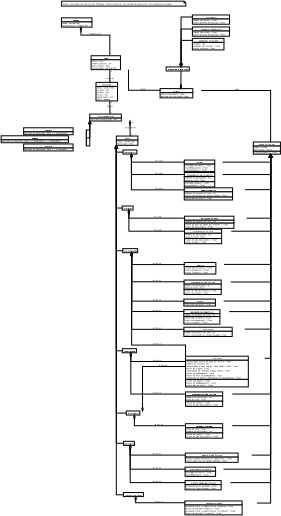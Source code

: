 <?xml version="1.0"?>
<diagram xmlns:dia="http://www.lysator.liu.se/~alla/dia/">
  <diagramdata>
    <attribute name="background">
      <color val="#ffffff"/>
    </attribute>
    <attribute name="paper">
      <composite type="paper">
        <attribute name="name">
          <string>#A4#</string>
        </attribute>
        <attribute name="tmargin">
          <real val="2"/>
        </attribute>
        <attribute name="bmargin">
          <real val="2"/>
        </attribute>
        <attribute name="lmargin">
          <real val="2"/>
        </attribute>
        <attribute name="rmargin">
          <real val="2"/>
        </attribute>
        <attribute name="is_portrait">
          <boolean val="true"/>
        </attribute>
        <attribute name="scaling">
          <real val="0.145"/>
        </attribute>
        <attribute name="fitto">
          <boolean val="true"/>
        </attribute>
        <attribute name="fitwidth">
          <int val="1"/>
        </attribute>
        <attribute name="fitheight">
          <int val="1"/>
        </attribute>
      </composite>
    </attribute>
    <attribute name="grid">
      <composite type="grid">
        <attribute name="width_x">
          <real val="1"/>
        </attribute>
        <attribute name="width_y">
          <real val="1"/>
        </attribute>
        <attribute name="visible_x">
          <int val="1"/>
        </attribute>
        <attribute name="visible_y">
          <int val="1"/>
        </attribute>
      </composite>
    </attribute>
    <attribute name="guides">
      <composite type="guides">
        <attribute name="hguides"/>
        <attribute name="vguides"/>
      </composite>
    </attribute>
  </diagramdata>
  <layer name="Background" visible="true">
    <object type="UML - Class" version="0" id="O0">
      <attribute name="obj_pos">
        <point val="93.114,64.43"/>
      </attribute>
      <attribute name="obj_bb">
        <rectangle val="93.064,64.38;106.569,67.68"/>
      </attribute>
      <attribute name="elem_corner">
        <point val="93.114,64.43"/>
      </attribute>
      <attribute name="elem_width">
        <real val="13.405"/>
      </attribute>
      <attribute name="elem_height">
        <real val="3.2"/>
      </attribute>
      <attribute name="name">
        <string>#pomar#</string>
      </attribute>
      <attribute name="stereotype">
        <string/>
      </attribute>
      <attribute name="abstract">
        <boolean val="false"/>
      </attribute>
      <attribute name="suppress_attributes">
        <boolean val="false"/>
      </attribute>
      <attribute name="suppress_operations">
        <boolean val="false"/>
      </attribute>
      <attribute name="visible_attributes">
        <boolean val="true"/>
      </attribute>
      <attribute name="visible_operations">
        <boolean val="false"/>
      </attribute>
      <attribute name="attributes">
        <composite type="umlattribute">
          <attribute name="name">
            <string>#nome#</string>
          </attribute>
          <attribute name="type">
            <string>#varchar(50)#</string>
          </attribute>
          <attribute name="value">
            <string/>
          </attribute>
          <attribute name="visibility">
            <enum val="0"/>
          </attribute>
          <attribute name="abstract">
            <boolean val="false"/>
          </attribute>
          <attribute name="class_scope">
            <boolean val="false"/>
          </attribute>
        </composite>
        <composite type="umlattribute">
          <attribute name="name">
            <string>#propriet&#225;rio#</string>
          </attribute>
          <attribute name="type">
            <string>#varchar(50)#</string>
          </attribute>
          <attribute name="value">
            <string/>
          </attribute>
          <attribute name="visibility">
            <enum val="0"/>
          </attribute>
          <attribute name="abstract">
            <boolean val="false"/>
          </attribute>
          <attribute name="class_scope">
            <boolean val="false"/>
          </attribute>
        </composite>
      </attribute>
      <attribute name="operations"/>
      <attribute name="template">
        <boolean val="false"/>
      </attribute>
      <attribute name="templates"/>
    </object>
    <object type="UML - Class" version="0" id="O1">
      <attribute name="obj_pos">
        <point val="103.336,77.5"/>
      </attribute>
      <attribute name="obj_bb">
        <rectangle val="103.286,77.45;116.306,82.35"/>
      </attribute>
      <attribute name="elem_corner">
        <point val="103.336,77.5"/>
      </attribute>
      <attribute name="elem_width">
        <real val="12.92"/>
      </attribute>
      <attribute name="elem_height">
        <real val="4.8"/>
      </attribute>
      <attribute name="name">
        <string>#lote#</string>
      </attribute>
      <attribute name="stereotype">
        <string/>
      </attribute>
      <attribute name="abstract">
        <boolean val="false"/>
      </attribute>
      <attribute name="suppress_attributes">
        <boolean val="false"/>
      </attribute>
      <attribute name="suppress_operations">
        <boolean val="false"/>
      </attribute>
      <attribute name="visible_attributes">
        <boolean val="true"/>
      </attribute>
      <attribute name="visible_operations">
        <boolean val="false"/>
      </attribute>
      <attribute name="attributes">
        <composite type="umlattribute">
          <attribute name="name">
            <string>#&#225;rea#</string>
          </attribute>
          <attribute name="type">
            <string>#float#</string>
          </attribute>
          <attribute name="value">
            <string/>
          </attribute>
          <attribute name="visibility">
            <enum val="0"/>
          </attribute>
          <attribute name="abstract">
            <boolean val="false"/>
          </attribute>
          <attribute name="class_scope">
            <boolean val="false"/>
          </attribute>
        </composite>
        <composite type="umlattribute">
          <attribute name="name">
            <string>#numero_&#225;rvores#</string>
          </attribute>
          <attribute name="type">
            <string>#int#</string>
          </attribute>
          <attribute name="value">
            <string/>
          </attribute>
          <attribute name="visibility">
            <enum val="0"/>
          </attribute>
          <attribute name="abstract">
            <boolean val="false"/>
          </attribute>
          <attribute name="class_scope">
            <boolean val="false"/>
          </attribute>
        </composite>
        <composite type="umlattribute">
          <attribute name="name">
            <string>#ano_cria&#231;&#227;o#</string>
          </attribute>
          <attribute name="type">
            <string>#date#</string>
          </attribute>
          <attribute name="value">
            <string/>
          </attribute>
          <attribute name="visibility">
            <enum val="0"/>
          </attribute>
          <attribute name="abstract">
            <boolean val="false"/>
          </attribute>
          <attribute name="class_scope">
            <boolean val="false"/>
          </attribute>
        </composite>
        <composite type="umlattribute">
          <attribute name="name">
            <string>#localiza&#231;&#227;o#</string>
          </attribute>
          <attribute name="type">
            <string>#varchar(50)#</string>
          </attribute>
          <attribute name="value">
            <string/>
          </attribute>
          <attribute name="visibility">
            <enum val="0"/>
          </attribute>
          <attribute name="abstract">
            <boolean val="false"/>
          </attribute>
          <attribute name="class_scope">
            <boolean val="false"/>
          </attribute>
        </composite>
      </attribute>
      <attribute name="operations"/>
      <attribute name="template">
        <boolean val="false"/>
      </attribute>
      <attribute name="templates"/>
    </object>
    <object type="UML - Class" version="0" id="O2">
      <attribute name="obj_pos">
        <point val="105.019,86.7"/>
      </attribute>
      <attribute name="obj_bb">
        <rectangle val="104.969,86.65;114.595,93.15"/>
      </attribute>
      <attribute name="elem_corner">
        <point val="105.019,86.7"/>
      </attribute>
      <attribute name="elem_width">
        <real val="9.526"/>
      </attribute>
      <attribute name="elem_height">
        <real val="6.4"/>
      </attribute>
      <attribute name="name">
        <string>#cultivar#</string>
      </attribute>
      <attribute name="stereotype">
        <string/>
      </attribute>
      <attribute name="abstract">
        <boolean val="false"/>
      </attribute>
      <attribute name="suppress_attributes">
        <boolean val="false"/>
      </attribute>
      <attribute name="suppress_operations">
        <boolean val="false"/>
      </attribute>
      <attribute name="visible_attributes">
        <boolean val="true"/>
      </attribute>
      <attribute name="visible_operations">
        <boolean val="false"/>
      </attribute>
      <attribute name="attributes">
        <composite type="umlattribute">
          <attribute name="name">
            <string>#nome#</string>
          </attribute>
          <attribute name="type">
            <string>#varchar(50)#</string>
          </attribute>
          <attribute name="value">
            <string/>
          </attribute>
          <attribute name="visibility">
            <enum val="0"/>
          </attribute>
          <attribute name="abstract">
            <boolean val="false"/>
          </attribute>
          <attribute name="class_scope">
            <boolean val="false"/>
          </attribute>
        </composite>
        <composite type="umlattribute">
          <attribute name="name">
            <string>#origem#</string>
          </attribute>
          <attribute name="type">
            <string>#text#</string>
          </attribute>
          <attribute name="value">
            <string/>
          </attribute>
          <attribute name="visibility">
            <enum val="0"/>
          </attribute>
          <attribute name="abstract">
            <boolean val="false"/>
          </attribute>
          <attribute name="class_scope">
            <boolean val="false"/>
          </attribute>
        </composite>
        <composite type="umlattribute">
          <attribute name="name">
            <string>#planta#</string>
          </attribute>
          <attribute name="type">
            <string>#text#</string>
          </attribute>
          <attribute name="value">
            <string/>
          </attribute>
          <attribute name="visibility">
            <enum val="0"/>
          </attribute>
          <attribute name="abstract">
            <boolean val="false"/>
          </attribute>
          <attribute name="class_scope">
            <boolean val="false"/>
          </attribute>
        </composite>
        <composite type="umlattribute">
          <attribute name="name">
            <string>#fruto#</string>
          </attribute>
          <attribute name="type">
            <string>#text#</string>
          </attribute>
          <attribute name="value">
            <string/>
          </attribute>
          <attribute name="visibility">
            <enum val="0"/>
          </attribute>
          <attribute name="abstract">
            <boolean val="false"/>
          </attribute>
          <attribute name="class_scope">
            <boolean val="false"/>
          </attribute>
        </composite>
        <composite type="umlattribute">
          <attribute name="name">
            <string>#observa&#231;&#227;o#</string>
          </attribute>
          <attribute name="type">
            <string>#text#</string>
          </attribute>
          <attribute name="value">
            <string/>
          </attribute>
          <attribute name="visibility">
            <enum val="0"/>
          </attribute>
          <attribute name="abstract">
            <boolean val="false"/>
          </attribute>
          <attribute name="class_scope">
            <boolean val="false"/>
          </attribute>
        </composite>
        <composite type="umlattribute">
          <attribute name="name">
            <string>#foto#</string>
          </attribute>
          <attribute name="type">
            <string>#imagem#</string>
          </attribute>
          <attribute name="value">
            <string/>
          </attribute>
          <attribute name="visibility">
            <enum val="0"/>
          </attribute>
          <attribute name="abstract">
            <boolean val="false"/>
          </attribute>
          <attribute name="class_scope">
            <boolean val="false"/>
          </attribute>
        </composite>
      </attribute>
      <attribute name="operations"/>
      <attribute name="template">
        <boolean val="false"/>
      </attribute>
      <attribute name="templates"/>
    </object>
    <object type="UML - Class" version="0" id="O3">
      <attribute name="obj_pos">
        <point val="102.877,97.629"/>
      </attribute>
      <attribute name="obj_bb">
        <rectangle val="102.827,97.579;116.817,100.079"/>
      </attribute>
      <attribute name="elem_corner">
        <point val="102.877,97.629"/>
      </attribute>
      <attribute name="elem_width">
        <real val="13.89"/>
      </attribute>
      <attribute name="elem_height">
        <real val="2.4"/>
      </attribute>
      <attribute name="name">
        <string>#ciclo produtivo#</string>
      </attribute>
      <attribute name="stereotype">
        <string/>
      </attribute>
      <attribute name="abstract">
        <boolean val="false"/>
      </attribute>
      <attribute name="suppress_attributes">
        <boolean val="false"/>
      </attribute>
      <attribute name="suppress_operations">
        <boolean val="false"/>
      </attribute>
      <attribute name="visible_attributes">
        <boolean val="true"/>
      </attribute>
      <attribute name="visible_operations">
        <boolean val="false"/>
      </attribute>
      <attribute name="attributes">
        <composite type="umlattribute">
          <attribute name="name">
            <string>#per&#237;odo de matura&#231;&#227;o#</string>
          </attribute>
          <attribute name="type">
            <string>#date#</string>
          </attribute>
          <attribute name="value">
            <string/>
          </attribute>
          <attribute name="visibility">
            <enum val="0"/>
          </attribute>
          <attribute name="abstract">
            <boolean val="false"/>
          </attribute>
          <attribute name="class_scope">
            <boolean val="false"/>
          </attribute>
        </composite>
      </attribute>
      <attribute name="operations"/>
      <attribute name="template">
        <boolean val="false"/>
      </attribute>
      <attribute name="templates"/>
    </object>
    <object type="UML - Association" version="0" id="O4">
      <attribute name="obj_pos">
        <point val="109.782,93.1"/>
      </attribute>
      <attribute name="obj_bb">
        <rectangle val="108.247,91.65;111.356,99.079"/>
      </attribute>
      <attribute name="orth_points">
        <point val="109.782,93.1"/>
        <point val="109.782,95.279"/>
        <point val="109.821,95.279"/>
        <point val="109.821,97.629"/>
      </attribute>
      <attribute name="orth_orient">
        <enum val="1"/>
        <enum val="0"/>
        <enum val="1"/>
      </attribute>
      <attribute name="name">
        <string>#possui#</string>
      </attribute>
      <attribute name="direction">
        <enum val="0"/>
      </attribute>
      <attribute name="ends">
        <composite>
          <attribute name="role">
            <string>#1#</string>
          </attribute>
          <attribute name="multiplicity">
            <string/>
          </attribute>
          <attribute name="arrow">
            <boolean val="false"/>
          </attribute>
          <attribute name="aggregate">
            <enum val="0"/>
          </attribute>
        </composite>
        <composite>
          <attribute name="role">
            <string>#1#</string>
          </attribute>
          <attribute name="multiplicity">
            <string/>
          </attribute>
          <attribute name="arrow">
            <boolean val="false"/>
          </attribute>
          <attribute name="aggregate">
            <enum val="0"/>
          </attribute>
        </composite>
      </attribute>
      <connections>
        <connection handle="0" to="O2" connection="6"/>
        <connection handle="1" to="O3" connection="1"/>
      </connections>
    </object>
    <object type="UML - Class" version="0" id="O5">
      <attribute name="obj_pos">
        <point val="112.034,105.214"/>
      </attribute>
      <attribute name="obj_bb">
        <rectangle val="111.984,105.164;121.61,108.464"/>
      </attribute>
      <attribute name="elem_corner">
        <point val="112.034,105.214"/>
      </attribute>
      <attribute name="elem_width">
        <real val="9.526"/>
      </attribute>
      <attribute name="elem_height">
        <real val="3.2"/>
      </attribute>
      <attribute name="name">
        <string>#fases#</string>
      </attribute>
      <attribute name="stereotype">
        <string/>
      </attribute>
      <attribute name="abstract">
        <boolean val="false"/>
      </attribute>
      <attribute name="suppress_attributes">
        <boolean val="false"/>
      </attribute>
      <attribute name="suppress_operations">
        <boolean val="false"/>
      </attribute>
      <attribute name="visible_attributes">
        <boolean val="true"/>
      </attribute>
      <attribute name="visible_operations">
        <boolean val="false"/>
      </attribute>
      <attribute name="attributes">
        <composite type="umlattribute">
          <attribute name="name">
            <string>#nome#</string>
          </attribute>
          <attribute name="type">
            <string>#varchar(30)#</string>
          </attribute>
          <attribute name="value">
            <string/>
          </attribute>
          <attribute name="visibility">
            <enum val="0"/>
          </attribute>
          <attribute name="abstract">
            <boolean val="false"/>
          </attribute>
          <attribute name="class_scope">
            <boolean val="false"/>
          </attribute>
        </composite>
        <composite type="umlattribute">
          <attribute name="name">
            <string>#descri&#231;&#227;o#</string>
          </attribute>
          <attribute name="type">
            <string>#text#</string>
          </attribute>
          <attribute name="value">
            <string/>
          </attribute>
          <attribute name="visibility">
            <enum val="0"/>
          </attribute>
          <attribute name="abstract">
            <boolean val="false"/>
          </attribute>
          <attribute name="class_scope">
            <boolean val="false"/>
          </attribute>
        </composite>
      </attribute>
      <attribute name="operations"/>
      <attribute name="template">
        <boolean val="false"/>
      </attribute>
      <attribute name="templates"/>
    </object>
    <object type="UML - Class" version="0" id="O6">
      <attribute name="obj_pos">
        <point val="159.305,107.271"/>
      </attribute>
      <attribute name="obj_bb">
        <rectangle val="159.255,107.221;171.305,111.521"/>
      </attribute>
      <attribute name="elem_corner">
        <point val="159.305,107.271"/>
      </attribute>
      <attribute name="elem_width">
        <real val="11.95"/>
      </attribute>
      <attribute name="elem_height">
        <real val="4.2"/>
      </attribute>
      <attribute name="name">
        <string>#trato cultural#</string>
      </attribute>
      <attribute name="stereotype">
        <string/>
      </attribute>
      <attribute name="abstract">
        <boolean val="false"/>
      </attribute>
      <attribute name="suppress_attributes">
        <boolean val="false"/>
      </attribute>
      <attribute name="suppress_operations">
        <boolean val="false"/>
      </attribute>
      <attribute name="visible_attributes">
        <boolean val="true"/>
      </attribute>
      <attribute name="visible_operations">
        <boolean val="true"/>
      </attribute>
      <attribute name="attributes">
        <composite type="umlattribute">
          <attribute name="name">
            <string>#nome#</string>
          </attribute>
          <attribute name="type">
            <string>#string#</string>
          </attribute>
          <attribute name="value">
            <string/>
          </attribute>
          <attribute name="visibility">
            <enum val="0"/>
          </attribute>
          <attribute name="abstract">
            <boolean val="false"/>
          </attribute>
          <attribute name="class_scope">
            <boolean val="false"/>
          </attribute>
        </composite>
        <composite type="umlattribute">
          <attribute name="name">
            <string>#descri&#231;&#227;o#</string>
          </attribute>
          <attribute name="type">
            <string>#string#</string>
          </attribute>
          <attribute name="value">
            <string/>
          </attribute>
          <attribute name="visibility">
            <enum val="0"/>
          </attribute>
          <attribute name="abstract">
            <boolean val="false"/>
          </attribute>
          <attribute name="class_scope">
            <boolean val="false"/>
          </attribute>
        </composite>
      </attribute>
      <attribute name="operations">
        <composite type="umloperation">
          <attribute name="name">
            <string>#custoEstimado#</string>
          </attribute>
          <attribute name="type">
            <string>#float#</string>
          </attribute>
          <attribute name="visibility">
            <enum val="0"/>
          </attribute>
          <attribute name="abstract">
            <boolean val="false"/>
          </attribute>
          <attribute name="class_scope">
            <boolean val="false"/>
          </attribute>
          <attribute name="parameters"/>
        </composite>
      </attribute>
      <attribute name="template">
        <boolean val="false"/>
      </attribute>
      <attribute name="templates"/>
    </object>
    <object type="UML - Association" version="0" id="O7">
      <attribute name="obj_pos">
        <point val="116.766,100.029"/>
      </attribute>
      <attribute name="obj_bb">
        <rectangle val="114.015,98.579;119.548,106.664"/>
      </attribute>
      <attribute name="orth_points">
        <point val="116.766,100.029"/>
        <point val="116.766,102.7"/>
        <point val="116.797,102.7"/>
        <point val="116.797,105.214"/>
      </attribute>
      <attribute name="orth_orient">
        <enum val="1"/>
        <enum val="0"/>
        <enum val="1"/>
      </attribute>
      <attribute name="name">
        <string>#dividido em#</string>
      </attribute>
      <attribute name="direction">
        <enum val="0"/>
      </attribute>
      <attribute name="ends">
        <composite>
          <attribute name="role">
            <string>#1#</string>
          </attribute>
          <attribute name="multiplicity">
            <string/>
          </attribute>
          <attribute name="arrow">
            <boolean val="false"/>
          </attribute>
          <attribute name="aggregate">
            <enum val="1"/>
          </attribute>
        </composite>
        <composite>
          <attribute name="role">
            <string>#1..*#</string>
          </attribute>
          <attribute name="multiplicity">
            <string/>
          </attribute>
          <attribute name="arrow">
            <boolean val="false"/>
          </attribute>
          <attribute name="aggregate">
            <enum val="0"/>
          </attribute>
        </composite>
      </attribute>
      <connections>
        <connection handle="0" to="O3" connection="7"/>
        <connection handle="1" to="O5" connection="1"/>
      </connections>
    </object>
    <object type="UML - Class" version="0" id="O8">
      <attribute name="obj_pos">
        <point val="80.048,107.952"/>
      </attribute>
      <attribute name="obj_bb">
        <rectangle val="79.998,107.902;101.744,110.402"/>
      </attribute>
      <attribute name="elem_corner">
        <point val="80.048,107.952"/>
      </attribute>
      <attribute name="elem_width">
        <real val="21.646"/>
      </attribute>
      <attribute name="elem_height">
        <real val="2.4"/>
      </attribute>
      <attribute name="name">
        <string>#precoce#</string>
      </attribute>
      <attribute name="stereotype">
        <string/>
      </attribute>
      <attribute name="abstract">
        <boolean val="false"/>
      </attribute>
      <attribute name="suppress_attributes">
        <boolean val="false"/>
      </attribute>
      <attribute name="suppress_operations">
        <boolean val="false"/>
      </attribute>
      <attribute name="visible_attributes">
        <boolean val="true"/>
      </attribute>
      <attribute name="visible_operations">
        <boolean val="false"/>
      </attribute>
      <attribute name="attributes">
        <composite type="umlattribute">
          <attribute name="name">
            <string>#per&#237;odo de matura&#231;&#227;o#</string>
          </attribute>
          <attribute name="type">
            <string>#date#</string>
          </attribute>
          <attribute name="value">
            <string>#&lt; 25/Novembro#</string>
          </attribute>
          <attribute name="visibility">
            <enum val="0"/>
          </attribute>
          <attribute name="abstract">
            <boolean val="false"/>
          </attribute>
          <attribute name="class_scope">
            <boolean val="false"/>
          </attribute>
        </composite>
      </attribute>
      <attribute name="operations"/>
      <attribute name="template">
        <boolean val="false"/>
      </attribute>
      <attribute name="templates"/>
    </object>
    <object type="UML - Class" version="0" id="O9">
      <attribute name="obj_pos">
        <point val="72.291,105.123"/>
      </attribute>
      <attribute name="obj_bb">
        <rectangle val="72.241,105.073;101.744,107.573"/>
      </attribute>
      <attribute name="elem_corner">
        <point val="72.291,105.123"/>
      </attribute>
      <attribute name="elem_width">
        <real val="29.403"/>
      </attribute>
      <attribute name="elem_height">
        <real val="2.4"/>
      </attribute>
      <attribute name="name">
        <string>#m&#233;dio#</string>
      </attribute>
      <attribute name="stereotype">
        <string/>
      </attribute>
      <attribute name="abstract">
        <boolean val="false"/>
      </attribute>
      <attribute name="suppress_attributes">
        <boolean val="false"/>
      </attribute>
      <attribute name="suppress_operations">
        <boolean val="false"/>
      </attribute>
      <attribute name="visible_attributes">
        <boolean val="true"/>
      </attribute>
      <attribute name="visible_operations">
        <boolean val="false"/>
      </attribute>
      <attribute name="attributes">
        <composite type="umlattribute">
          <attribute name="name">
            <string>#per&#237;odo de matura&#231;&#227;o#</string>
          </attribute>
          <attribute name="type">
            <string>#date#</string>
          </attribute>
          <attribute name="value">
            <string>#&gt; 25/Novembro e &lt; 25/Dezembro#</string>
          </attribute>
          <attribute name="visibility">
            <enum val="0"/>
          </attribute>
          <attribute name="abstract">
            <boolean val="false"/>
          </attribute>
          <attribute name="class_scope">
            <boolean val="false"/>
          </attribute>
        </composite>
      </attribute>
      <attribute name="operations"/>
      <attribute name="template">
        <boolean val="false"/>
      </attribute>
      <attribute name="templates"/>
    </object>
    <object type="UML - Class" version="0" id="O10">
      <attribute name="obj_pos">
        <point val="80.048,102.366"/>
      </attribute>
      <attribute name="obj_bb">
        <rectangle val="79.998,102.316;101.744,104.816"/>
      </attribute>
      <attribute name="elem_corner">
        <point val="80.048,102.366"/>
      </attribute>
      <attribute name="elem_width">
        <real val="21.646"/>
      </attribute>
      <attribute name="elem_height">
        <real val="2.4"/>
      </attribute>
      <attribute name="name">
        <string>#tardio#</string>
      </attribute>
      <attribute name="stereotype">
        <string/>
      </attribute>
      <attribute name="abstract">
        <boolean val="false"/>
      </attribute>
      <attribute name="suppress_attributes">
        <boolean val="false"/>
      </attribute>
      <attribute name="suppress_operations">
        <boolean val="false"/>
      </attribute>
      <attribute name="visible_attributes">
        <boolean val="true"/>
      </attribute>
      <attribute name="visible_operations">
        <boolean val="false"/>
      </attribute>
      <attribute name="attributes">
        <composite type="umlattribute">
          <attribute name="name">
            <string>#per&#237;odo de matura&#231;&#227;o#</string>
          </attribute>
          <attribute name="type">
            <string>#date#</string>
          </attribute>
          <attribute name="value">
            <string>#&gt; 25/Dezembro#</string>
          </attribute>
          <attribute name="visibility">
            <enum val="0"/>
          </attribute>
          <attribute name="abstract">
            <boolean val="false"/>
          </attribute>
          <attribute name="class_scope">
            <boolean val="false"/>
          </attribute>
        </composite>
      </attribute>
      <attribute name="operations"/>
      <attribute name="template">
        <boolean val="false"/>
      </attribute>
      <attribute name="templates"/>
    </object>
    <object type="UML - Generalization" version="0" id="O11">
      <attribute name="obj_pos">
        <point val="102.877,100.029"/>
      </attribute>
      <attribute name="obj_bb">
        <rectangle val="100.844,99.179;103.727,106.685"/>
      </attribute>
      <attribute name="orth_points">
        <point val="102.877,100.029"/>
        <point val="102.877,105.835"/>
        <point val="101.694,105.835"/>
        <point val="101.694,105.823"/>
      </attribute>
      <attribute name="orth_orient">
        <enum val="1"/>
        <enum val="0"/>
        <enum val="1"/>
      </attribute>
      <attribute name="name">
        <string/>
      </attribute>
      <attribute name="stereotype">
        <string/>
      </attribute>
      <connections>
        <connection handle="0" to="O3" connection="5"/>
        <connection handle="1" to="O9" connection="4"/>
      </connections>
    </object>
    <object type="UML - Generalization" version="0" id="O12">
      <attribute name="obj_pos">
        <point val="102.877,100.029"/>
      </attribute>
      <attribute name="obj_bb">
        <rectangle val="100.844,99.179;103.727,109.502"/>
      </attribute>
      <attribute name="orth_points">
        <point val="102.877,100.029"/>
        <point val="102.877,103.13"/>
        <point val="101.694,103.13"/>
        <point val="101.694,108.652"/>
      </attribute>
      <attribute name="orth_orient">
        <enum val="1"/>
        <enum val="0"/>
        <enum val="1"/>
      </attribute>
      <attribute name="name">
        <string/>
      </attribute>
      <attribute name="stereotype">
        <string/>
      </attribute>
      <connections>
        <connection handle="0" to="O3" connection="5"/>
        <connection handle="1" to="O8" connection="4"/>
      </connections>
    </object>
    <object type="UML - Generalization" version="0" id="O13">
      <attribute name="obj_pos">
        <point val="102.877,100.029"/>
      </attribute>
      <attribute name="obj_bb">
        <rectangle val="100.844,99.179;103.727,109.471"/>
      </attribute>
      <attribute name="orth_points">
        <point val="102.877,100.029"/>
        <point val="102.877,108.621"/>
        <point val="101.694,108.621"/>
        <point val="101.694,103.066"/>
      </attribute>
      <attribute name="orth_orient">
        <enum val="1"/>
        <enum val="0"/>
        <enum val="1"/>
      </attribute>
      <attribute name="name">
        <string/>
      </attribute>
      <attribute name="stereotype">
        <string/>
      </attribute>
      <connections>
        <connection handle="0" to="O3" connection="5"/>
        <connection handle="1" to="O10" connection="4"/>
      </connections>
    </object>
    <object type="UML - Class" version="0" id="O14">
      <attribute name="obj_pos">
        <point val="114.334,110.028"/>
      </attribute>
      <attribute name="obj_bb">
        <rectangle val="114.284,109.978;120.214,111.478"/>
      </attribute>
      <attribute name="elem_corner">
        <point val="114.334,110.028"/>
      </attribute>
      <attribute name="elem_width">
        <real val="5.83"/>
      </attribute>
      <attribute name="elem_height">
        <real val="1.4"/>
      </attribute>
      <attribute name="name">
        <string>#dorm&#234;ncia#</string>
      </attribute>
      <attribute name="stereotype">
        <string/>
      </attribute>
      <attribute name="abstract">
        <boolean val="false"/>
      </attribute>
      <attribute name="suppress_attributes">
        <boolean val="false"/>
      </attribute>
      <attribute name="suppress_operations">
        <boolean val="false"/>
      </attribute>
      <attribute name="visible_attributes">
        <boolean val="false"/>
      </attribute>
      <attribute name="visible_operations">
        <boolean val="false"/>
      </attribute>
      <attribute name="attributes"/>
      <attribute name="operations"/>
      <attribute name="template">
        <boolean val="false"/>
      </attribute>
      <attribute name="templates"/>
    </object>
    <object type="UML - Class" version="0" id="O15">
      <attribute name="obj_pos">
        <point val="114.048,129.357"/>
      </attribute>
      <attribute name="obj_bb">
        <rectangle val="113.998,129.307;118.746,130.807"/>
      </attribute>
      <attribute name="elem_corner">
        <point val="114.048,129.357"/>
      </attribute>
      <attribute name="elem_width">
        <real val="4.648"/>
      </attribute>
      <attribute name="elem_height">
        <real val="1.4"/>
      </attribute>
      <attribute name="name">
        <string>#flora&#231;&#227;o#</string>
      </attribute>
      <attribute name="stereotype">
        <string/>
      </attribute>
      <attribute name="abstract">
        <boolean val="false"/>
      </attribute>
      <attribute name="suppress_attributes">
        <boolean val="false"/>
      </attribute>
      <attribute name="suppress_operations">
        <boolean val="false"/>
      </attribute>
      <attribute name="visible_attributes">
        <boolean val="false"/>
      </attribute>
      <attribute name="visible_operations">
        <boolean val="false"/>
      </attribute>
      <attribute name="attributes"/>
      <attribute name="operations"/>
      <attribute name="template">
        <boolean val="false"/>
      </attribute>
      <attribute name="templates"/>
    </object>
    <object type="UML - Class" version="0" id="O16">
      <attribute name="obj_pos">
        <point val="114.262,144.072"/>
      </attribute>
      <attribute name="obj_bb">
        <rectangle val="114.212,144.022;120.445,145.522"/>
      </attribute>
      <attribute name="elem_corner">
        <point val="114.262,144.072"/>
      </attribute>
      <attribute name="elem_width">
        <real val="6.133"/>
      </attribute>
      <attribute name="elem_height">
        <real val="1.4"/>
      </attribute>
      <attribute name="name">
        <string>#frutifica&#231;&#227;o#</string>
      </attribute>
      <attribute name="stereotype">
        <string/>
      </attribute>
      <attribute name="abstract">
        <boolean val="false"/>
      </attribute>
      <attribute name="suppress_attributes">
        <boolean val="false"/>
      </attribute>
      <attribute name="suppress_operations">
        <boolean val="false"/>
      </attribute>
      <attribute name="visible_attributes">
        <boolean val="false"/>
      </attribute>
      <attribute name="visible_operations">
        <boolean val="false"/>
      </attribute>
      <attribute name="attributes"/>
      <attribute name="operations"/>
      <attribute name="template">
        <boolean val="false"/>
      </attribute>
      <attribute name="templates"/>
    </object>
    <object type="UML - Class" version="0" id="O17">
      <attribute name="obj_pos">
        <point val="114.12,178.6"/>
      </attribute>
      <attribute name="obj_bb">
        <rectangle val="114.07,178.55;120,180.05"/>
      </attribute>
      <attribute name="elem_corner">
        <point val="114.12,178.6"/>
      </attribute>
      <attribute name="elem_width">
        <real val="5.83"/>
      </attribute>
      <attribute name="elem_height">
        <real val="1.4"/>
      </attribute>
      <attribute name="name">
        <string>#matura&#231;&#227;o#</string>
      </attribute>
      <attribute name="stereotype">
        <string/>
      </attribute>
      <attribute name="abstract">
        <boolean val="false"/>
      </attribute>
      <attribute name="suppress_attributes">
        <boolean val="false"/>
      </attribute>
      <attribute name="suppress_operations">
        <boolean val="false"/>
      </attribute>
      <attribute name="visible_attributes">
        <boolean val="false"/>
      </attribute>
      <attribute name="visible_operations">
        <boolean val="false"/>
      </attribute>
      <attribute name="attributes"/>
      <attribute name="operations"/>
      <attribute name="template">
        <boolean val="false"/>
      </attribute>
      <attribute name="templates"/>
    </object>
    <object type="UML - Class" version="0" id="O18">
      <attribute name="obj_pos">
        <point val="114.548,210.557"/>
      </attribute>
      <attribute name="obj_bb">
        <rectangle val="114.498,210.507;119.125,212.007"/>
      </attribute>
      <attribute name="elem_corner">
        <point val="114.548,210.557"/>
      </attribute>
      <attribute name="elem_width">
        <real val="4.527"/>
      </attribute>
      <attribute name="elem_height">
        <real val="1.4"/>
      </attribute>
      <attribute name="name">
        <string>#colheita#</string>
      </attribute>
      <attribute name="stereotype">
        <string/>
      </attribute>
      <attribute name="abstract">
        <boolean val="false"/>
      </attribute>
      <attribute name="suppress_attributes">
        <boolean val="false"/>
      </attribute>
      <attribute name="suppress_operations">
        <boolean val="false"/>
      </attribute>
      <attribute name="visible_attributes">
        <boolean val="false"/>
      </attribute>
      <attribute name="visible_operations">
        <boolean val="false"/>
      </attribute>
      <attribute name="attributes"/>
      <attribute name="operations"/>
      <attribute name="template">
        <boolean val="false"/>
      </attribute>
      <attribute name="templates"/>
    </object>
    <object type="UML - Class" version="0" id="O19">
      <attribute name="obj_pos">
        <point val="114.477,228.229"/>
      </attribute>
      <attribute name="obj_bb">
        <rectangle val="114.427,228.179;122.993,229.679"/>
      </attribute>
      <attribute name="elem_corner">
        <point val="114.477,228.229"/>
      </attribute>
      <attribute name="elem_width">
        <real val="8.466"/>
      </attribute>
      <attribute name="elem_height">
        <real val="1.4"/>
      </attribute>
      <attribute name="name">
        <string>#comercializa&#231;&#227;o#</string>
      </attribute>
      <attribute name="stereotype">
        <string/>
      </attribute>
      <attribute name="abstract">
        <boolean val="false"/>
      </attribute>
      <attribute name="suppress_attributes">
        <boolean val="false"/>
      </attribute>
      <attribute name="suppress_operations">
        <boolean val="false"/>
      </attribute>
      <attribute name="visible_attributes">
        <boolean val="false"/>
      </attribute>
      <attribute name="visible_operations">
        <boolean val="false"/>
      </attribute>
      <attribute name="attributes"/>
      <attribute name="operations"/>
      <attribute name="template">
        <boolean val="false"/>
      </attribute>
      <attribute name="templates"/>
    </object>
    <object type="UML - Class" version="0" id="O20">
      <attribute name="obj_pos">
        <point val="115.463,200.086"/>
      </attribute>
      <attribute name="obj_bb">
        <rectangle val="115.413,200.036;121.13,201.536"/>
      </attribute>
      <attribute name="elem_corner">
        <point val="115.463,200.086"/>
      </attribute>
      <attribute name="elem_width">
        <real val="5.618"/>
      </attribute>
      <attribute name="elem_height">
        <real val="1.4"/>
      </attribute>
      <attribute name="name">
        <string>#entresafra#</string>
      </attribute>
      <attribute name="stereotype">
        <string/>
      </attribute>
      <attribute name="abstract">
        <boolean val="false"/>
      </attribute>
      <attribute name="suppress_attributes">
        <boolean val="false"/>
      </attribute>
      <attribute name="suppress_operations">
        <boolean val="false"/>
      </attribute>
      <attribute name="visible_attributes">
        <boolean val="false"/>
      </attribute>
      <attribute name="visible_operations">
        <boolean val="false"/>
      </attribute>
      <attribute name="attributes"/>
      <attribute name="operations"/>
      <attribute name="template">
        <boolean val="false"/>
      </attribute>
      <attribute name="templates"/>
    </object>
    <object type="UML - Generalization" version="0" id="O21">
      <attribute name="obj_pos">
        <point val="112.034,108.414"/>
      </attribute>
      <attribute name="obj_bb">
        <rectangle val="111.184,107.564;115.184,111.621"/>
      </attribute>
      <attribute name="orth_points">
        <point val="112.034,108.414"/>
        <point val="112.034,110.771"/>
        <point val="114.334,110.771"/>
        <point val="114.334,110.728"/>
      </attribute>
      <attribute name="orth_orient">
        <enum val="1"/>
        <enum val="0"/>
        <enum val="1"/>
      </attribute>
      <attribute name="name">
        <string/>
      </attribute>
      <attribute name="stereotype">
        <string/>
      </attribute>
      <connections>
        <connection handle="0" to="O5" connection="5"/>
        <connection handle="1" to="O14" connection="3"/>
      </connections>
    </object>
    <object type="UML - Generalization" version="0" id="O22">
      <attribute name="obj_pos">
        <point val="112.034,108.414"/>
      </attribute>
      <attribute name="obj_bb">
        <rectangle val="111.184,107.564;114.898,130.907"/>
      </attribute>
      <attribute name="orth_points">
        <point val="112.034,108.414"/>
        <point val="112.034,130.056"/>
        <point val="114.048,130.056"/>
        <point val="114.048,130.057"/>
      </attribute>
      <attribute name="orth_orient">
        <enum val="1"/>
        <enum val="0"/>
        <enum val="1"/>
      </attribute>
      <attribute name="name">
        <string/>
      </attribute>
      <attribute name="stereotype">
        <string/>
      </attribute>
      <connections>
        <connection handle="0" to="O5" connection="5"/>
        <connection handle="1" to="O15" connection="3"/>
      </connections>
    </object>
    <object type="UML - Generalization" version="0" id="O23">
      <attribute name="obj_pos">
        <point val="112.034,108.414"/>
      </attribute>
      <attribute name="obj_bb">
        <rectangle val="111.184,107.564;115.112,145.643"/>
      </attribute>
      <attribute name="orth_points">
        <point val="112.034,108.414"/>
        <point val="112.034,144.793"/>
        <point val="114.262,144.793"/>
        <point val="114.262,144.772"/>
      </attribute>
      <attribute name="orth_orient">
        <enum val="1"/>
        <enum val="0"/>
        <enum val="1"/>
      </attribute>
      <attribute name="name">
        <string/>
      </attribute>
      <attribute name="stereotype">
        <string/>
      </attribute>
      <connections>
        <connection handle="0" to="O5" connection="5"/>
        <connection handle="1" to="O16" connection="3"/>
      </connections>
    </object>
    <object type="UML - Generalization" version="0" id="O24">
      <attribute name="obj_pos">
        <point val="112.034,108.414"/>
      </attribute>
      <attribute name="obj_bb">
        <rectangle val="111.184,107.564;115.398,212.107"/>
      </attribute>
      <attribute name="orth_points">
        <point val="112.034,108.414"/>
        <point val="112.034,211.245"/>
        <point val="114.548,211.245"/>
        <point val="114.548,211.257"/>
      </attribute>
      <attribute name="orth_orient">
        <enum val="1"/>
        <enum val="0"/>
        <enum val="1"/>
      </attribute>
      <attribute name="name">
        <string/>
      </attribute>
      <attribute name="stereotype">
        <string/>
      </attribute>
      <connections>
        <connection handle="0" to="O5" connection="5"/>
        <connection handle="1" to="O18" connection="3"/>
      </connections>
    </object>
    <object type="UML - Generalization" version="0" id="O25">
      <attribute name="obj_pos">
        <point val="112.034,108.414"/>
      </attribute>
      <attribute name="obj_bb">
        <rectangle val="111.184,107.564;115.327,229.858"/>
      </attribute>
      <attribute name="orth_points">
        <point val="112.034,108.414"/>
        <point val="112.034,229.008"/>
        <point val="114.477,229.008"/>
        <point val="114.477,228.929"/>
      </attribute>
      <attribute name="orth_orient">
        <enum val="1"/>
        <enum val="0"/>
        <enum val="1"/>
      </attribute>
      <attribute name="name">
        <string/>
      </attribute>
      <attribute name="stereotype">
        <string/>
      </attribute>
      <connections>
        <connection handle="0" to="O5" connection="5"/>
        <connection handle="1" to="O19" connection="3"/>
      </connections>
    </object>
    <object type="UML - Generalization" version="0" id="O26">
      <attribute name="obj_pos">
        <point val="112.034,108.414"/>
      </attribute>
      <attribute name="obj_bb">
        <rectangle val="111.184,107.564;114.97,180.168"/>
      </attribute>
      <attribute name="orth_points">
        <point val="112.034,108.414"/>
        <point val="112.034,179.318"/>
        <point val="114.12,179.318"/>
        <point val="114.12,179.3"/>
      </attribute>
      <attribute name="orth_orient">
        <enum val="1"/>
        <enum val="0"/>
        <enum val="1"/>
      </attribute>
      <attribute name="name">
        <string/>
      </attribute>
      <attribute name="stereotype">
        <string/>
      </attribute>
      <connections>
        <connection handle="0" to="O5" connection="5"/>
        <connection handle="1" to="O17" connection="3"/>
      </connections>
    </object>
    <object type="UML - Association" version="0" id="O27">
      <attribute name="obj_pos">
        <point val="99.816,67.63"/>
      </attribute>
      <attribute name="obj_bb">
        <rectangle val="98.366,66.18;111.246,79.1"/>
      </attribute>
      <attribute name="orth_points">
        <point val="99.816,67.63"/>
        <point val="99.816,70.384"/>
        <point val="109.796,70.384"/>
        <point val="109.796,77.5"/>
      </attribute>
      <attribute name="orth_orient">
        <enum val="1"/>
        <enum val="0"/>
        <enum val="1"/>
      </attribute>
      <attribute name="name">
        <string>#composto por#</string>
      </attribute>
      <attribute name="direction">
        <enum val="0"/>
      </attribute>
      <attribute name="ends">
        <composite>
          <attribute name="role">
            <string/>
          </attribute>
          <attribute name="multiplicity">
            <string/>
          </attribute>
          <attribute name="arrow">
            <boolean val="false"/>
          </attribute>
          <attribute name="aggregate">
            <enum val="1"/>
          </attribute>
        </composite>
        <composite>
          <attribute name="role">
            <string/>
          </attribute>
          <attribute name="multiplicity">
            <string/>
          </attribute>
          <attribute name="arrow">
            <boolean val="false"/>
          </attribute>
          <attribute name="aggregate">
            <enum val="0"/>
          </attribute>
        </composite>
      </attribute>
      <connections>
        <connection handle="0" to="O0" connection="6"/>
        <connection handle="1" to="O1" connection="1"/>
      </connections>
    </object>
    <object type="UML - Association" version="0" id="O28">
      <attribute name="obj_pos">
        <point val="109.796,82.3"/>
      </attribute>
      <attribute name="obj_bb">
        <rectangle val="107.992,80.85;111.586,88.15"/>
      </attribute>
      <attribute name="orth_points">
        <point val="109.796,82.3"/>
        <point val="109.796,85.735"/>
        <point val="109.782,85.735"/>
        <point val="109.782,86.7"/>
      </attribute>
      <attribute name="orth_orient">
        <enum val="1"/>
        <enum val="0"/>
        <enum val="1"/>
      </attribute>
      <attribute name="name">
        <string>#&#233; de um#</string>
      </attribute>
      <attribute name="direction">
        <enum val="0"/>
      </attribute>
      <attribute name="ends">
        <composite>
          <attribute name="role">
            <string/>
          </attribute>
          <attribute name="multiplicity">
            <string>#1#</string>
          </attribute>
          <attribute name="arrow">
            <boolean val="false"/>
          </attribute>
          <attribute name="aggregate">
            <enum val="0"/>
          </attribute>
        </composite>
        <composite>
          <attribute name="role">
            <string/>
          </attribute>
          <attribute name="multiplicity">
            <string>#1#</string>
          </attribute>
          <attribute name="arrow">
            <boolean val="false"/>
          </attribute>
          <attribute name="aggregate">
            <enum val="0"/>
          </attribute>
        </composite>
      </attribute>
      <connections>
        <connection handle="0" to="O1" connection="6"/>
        <connection handle="1" to="O2" connection="1"/>
      </connections>
    </object>
    <object type="UML - Class" version="0" id="O29">
      <attribute name="obj_pos">
        <point val="135.484,113.504"/>
      </attribute>
      <attribute name="obj_bb">
        <rectangle val="135.434,113.454;148.939,117.554"/>
      </attribute>
      <attribute name="elem_corner">
        <point val="135.484,113.504"/>
      </attribute>
      <attribute name="elem_width">
        <real val="13.405"/>
      </attribute>
      <attribute name="elem_height">
        <real val="4"/>
      </attribute>
      <attribute name="name">
        <string>#ro&#231;ada#</string>
      </attribute>
      <attribute name="stereotype">
        <string/>
      </attribute>
      <attribute name="abstract">
        <boolean val="false"/>
      </attribute>
      <attribute name="suppress_attributes">
        <boolean val="false"/>
      </attribute>
      <attribute name="suppress_operations">
        <boolean val="false"/>
      </attribute>
      <attribute name="visible_attributes">
        <boolean val="false"/>
      </attribute>
      <attribute name="visible_operations">
        <boolean val="true"/>
      </attribute>
      <attribute name="attributes"/>
      <attribute name="operations">
        <composite type="umloperation">
          <attribute name="name">
            <string>#custoM&#227;o-de-obra#</string>
          </attribute>
          <attribute name="type">
            <string>#float#</string>
          </attribute>
          <attribute name="visibility">
            <enum val="0"/>
          </attribute>
          <attribute name="abstract">
            <boolean val="false"/>
          </attribute>
          <attribute name="class_scope">
            <boolean val="false"/>
          </attribute>
          <attribute name="parameters"/>
        </composite>
        <composite type="umloperation">
          <attribute name="name">
            <string>#custoM&#225;quinas#</string>
          </attribute>
          <attribute name="type">
            <string>#float#</string>
          </attribute>
          <attribute name="visibility">
            <enum val="0"/>
          </attribute>
          <attribute name="abstract">
            <boolean val="false"/>
          </attribute>
          <attribute name="class_scope">
            <boolean val="false"/>
          </attribute>
          <attribute name="parameters"/>
        </composite>
        <composite type="umloperation">
          <attribute name="name">
            <string>#custoInsumos#</string>
          </attribute>
          <attribute name="type">
            <string>#float#</string>
          </attribute>
          <attribute name="visibility">
            <enum val="0"/>
          </attribute>
          <attribute name="abstract">
            <boolean val="false"/>
          </attribute>
          <attribute name="class_scope">
            <boolean val="false"/>
          </attribute>
          <attribute name="parameters"/>
        </composite>
      </attribute>
      <attribute name="template">
        <boolean val="false"/>
      </attribute>
      <attribute name="templates"/>
    </object>
    <object type="UML - Class" version="0" id="O30">
      <attribute name="obj_pos">
        <point val="135.484,117.789"/>
      </attribute>
      <attribute name="obj_bb">
        <rectangle val="135.434,117.739;148.939,122.839"/>
      </attribute>
      <attribute name="elem_corner">
        <point val="135.484,117.789"/>
      </attribute>
      <attribute name="elem_width">
        <real val="13.405"/>
      </attribute>
      <attribute name="elem_height">
        <real val="5"/>
      </attribute>
      <attribute name="name">
        <string>#tratamento de inverno#</string>
      </attribute>
      <attribute name="stereotype">
        <string/>
      </attribute>
      <attribute name="abstract">
        <boolean val="false"/>
      </attribute>
      <attribute name="suppress_attributes">
        <boolean val="false"/>
      </attribute>
      <attribute name="suppress_operations">
        <boolean val="false"/>
      </attribute>
      <attribute name="visible_attributes">
        <boolean val="true"/>
      </attribute>
      <attribute name="visible_operations">
        <boolean val="true"/>
      </attribute>
      <attribute name="attributes">
        <composite type="umlattribute">
          <attribute name="name">
            <string>#n&#250;mero de aplica&#231;&#245;es#</string>
          </attribute>
          <attribute name="type">
            <string>#int#</string>
          </attribute>
          <attribute name="value">
            <string/>
          </attribute>
          <attribute name="visibility">
            <enum val="0"/>
          </attribute>
          <attribute name="abstract">
            <boolean val="false"/>
          </attribute>
          <attribute name="class_scope">
            <boolean val="false"/>
          </attribute>
        </composite>
        <composite type="umlattribute">
          <attribute name="name">
            <string>#&#225;rea do lote#</string>
          </attribute>
          <attribute name="type">
            <string>#float#</string>
          </attribute>
          <attribute name="value">
            <string/>
          </attribute>
          <attribute name="visibility">
            <enum val="0"/>
          </attribute>
          <attribute name="abstract">
            <boolean val="false"/>
          </attribute>
          <attribute name="class_scope">
            <boolean val="false"/>
          </attribute>
        </composite>
      </attribute>
      <attribute name="operations">
        <composite type="umloperation">
          <attribute name="name">
            <string>#custoAplica&#231;&#227;o#</string>
          </attribute>
          <attribute name="type">
            <string>#float#</string>
          </attribute>
          <attribute name="visibility">
            <enum val="0"/>
          </attribute>
          <attribute name="abstract">
            <boolean val="false"/>
          </attribute>
          <attribute name="class_scope">
            <boolean val="false"/>
          </attribute>
          <attribute name="parameters"/>
        </composite>
        <composite type="umloperation">
          <attribute name="name">
            <string>#custoCalda#</string>
          </attribute>
          <attribute name="type">
            <string>#float#</string>
          </attribute>
          <attribute name="visibility">
            <enum val="0"/>
          </attribute>
          <attribute name="abstract">
            <boolean val="false"/>
          </attribute>
          <attribute name="class_scope">
            <boolean val="false"/>
          </attribute>
          <attribute name="parameters"/>
        </composite>
      </attribute>
      <attribute name="template">
        <boolean val="false"/>
      </attribute>
      <attribute name="templates"/>
    </object>
    <object type="UML - Class" version="0" id="O31">
      <attribute name="obj_pos">
        <point val="135.484,123.072"/>
      </attribute>
      <attribute name="obj_bb">
        <rectangle val="135.434,123.022;156.695,127.322"/>
      </attribute>
      <attribute name="elem_corner">
        <point val="135.484,123.072"/>
      </attribute>
      <attribute name="elem_width">
        <real val="21.162"/>
      </attribute>
      <attribute name="elem_height">
        <real val="4.2"/>
      </attribute>
      <attribute name="name">
        <string>#poda hibernal#</string>
      </attribute>
      <attribute name="stereotype">
        <string/>
      </attribute>
      <attribute name="abstract">
        <boolean val="false"/>
      </attribute>
      <attribute name="suppress_attributes">
        <boolean val="false"/>
      </attribute>
      <attribute name="suppress_operations">
        <boolean val="false"/>
      </attribute>
      <attribute name="visible_attributes">
        <boolean val="true"/>
      </attribute>
      <attribute name="visible_operations">
        <boolean val="true"/>
      </attribute>
      <attribute name="attributes">
        <composite type="umlattribute">
          <attribute name="name">
            <string>#n&#250;mero de &#225;rvores do lote#</string>
          </attribute>
          <attribute name="type">
            <string>#int#</string>
          </attribute>
          <attribute name="value">
            <string/>
          </attribute>
          <attribute name="visibility">
            <enum val="0"/>
          </attribute>
          <attribute name="abstract">
            <boolean val="false"/>
          </attribute>
          <attribute name="class_scope">
            <boolean val="false"/>
          </attribute>
        </composite>
        <composite type="umlattribute">
          <attribute name="name">
            <string>#valor estipulado por &#225;rvore podada#</string>
          </attribute>
          <attribute name="type">
            <string>#float#</string>
          </attribute>
          <attribute name="value">
            <string/>
          </attribute>
          <attribute name="visibility">
            <enum val="0"/>
          </attribute>
          <attribute name="abstract">
            <boolean val="false"/>
          </attribute>
          <attribute name="class_scope">
            <boolean val="false"/>
          </attribute>
        </composite>
      </attribute>
      <attribute name="operations">
        <composite type="umloperation">
          <attribute name="name">
            <string>#custo m&#227;o-de-obra#</string>
          </attribute>
          <attribute name="type">
            <string>#float#</string>
          </attribute>
          <attribute name="visibility">
            <enum val="0"/>
          </attribute>
          <attribute name="abstract">
            <boolean val="false"/>
          </attribute>
          <attribute name="class_scope">
            <boolean val="false"/>
          </attribute>
          <attribute name="parameters"/>
        </composite>
      </attribute>
      <attribute name="template">
        <boolean val="false"/>
      </attribute>
      <attribute name="templates"/>
    </object>
    <object type="UML - Class" version="0" id="O32">
      <attribute name="obj_pos">
        <point val="135.555,132.87"/>
      </attribute>
      <attribute name="obj_bb">
        <rectangle val="135.505,132.82;157.251,137.12"/>
      </attribute>
      <attribute name="elem_corner">
        <point val="135.555,132.87"/>
      </attribute>
      <attribute name="elem_width">
        <real val="21.646"/>
      </attribute>
      <attribute name="elem_height">
        <real val="4.2"/>
      </attribute>
      <attribute name="name">
        <string>#aduba&#231;&#227;o de base#</string>
      </attribute>
      <attribute name="stereotype">
        <string/>
      </attribute>
      <attribute name="abstract">
        <boolean val="false"/>
      </attribute>
      <attribute name="suppress_attributes">
        <boolean val="false"/>
      </attribute>
      <attribute name="suppress_operations">
        <boolean val="false"/>
      </attribute>
      <attribute name="visible_attributes">
        <boolean val="true"/>
      </attribute>
      <attribute name="visible_operations">
        <boolean val="true"/>
      </attribute>
      <attribute name="attributes">
        <composite type="umlattribute">
          <attribute name="name">
            <string>#n&#250;mero de plantas do lote#</string>
          </attribute>
          <attribute name="type">
            <string>#int#</string>
          </attribute>
          <attribute name="value">
            <string/>
          </attribute>
          <attribute name="visibility">
            <enum val="0"/>
          </attribute>
          <attribute name="abstract">
            <boolean val="false"/>
          </attribute>
          <attribute name="class_scope">
            <boolean val="false"/>
          </attribute>
        </composite>
      </attribute>
      <attribute name="operations">
        <composite type="umloperation">
          <attribute name="name">
            <string>#custo da dose de adubo por planta#</string>
          </attribute>
          <attribute name="type">
            <string>#float#</string>
          </attribute>
          <attribute name="visibility">
            <enum val="0"/>
          </attribute>
          <attribute name="abstract">
            <boolean val="false"/>
          </attribute>
          <attribute name="class_scope">
            <boolean val="false"/>
          </attribute>
          <attribute name="parameters"/>
        </composite>
        <composite type="umloperation">
          <attribute name="name">
            <string>#custo de aplica&#231;&#227;o#</string>
          </attribute>
          <attribute name="type">
            <string>#float#</string>
          </attribute>
          <attribute name="visibility">
            <enum val="0"/>
          </attribute>
          <attribute name="abstract">
            <boolean val="false"/>
          </attribute>
          <attribute name="class_scope">
            <boolean val="false"/>
          </attribute>
          <attribute name="parameters"/>
        </composite>
      </attribute>
      <attribute name="template">
        <boolean val="false"/>
      </attribute>
      <attribute name="templates"/>
    </object>
    <object type="UML - Class" version="0" id="O33">
      <attribute name="obj_pos">
        <point val="135.555,137.368"/>
      </attribute>
      <attribute name="obj_bb">
        <rectangle val="135.505,137.318;151.919,142.418"/>
      </attribute>
      <attribute name="elem_corner">
        <point val="135.555,137.368"/>
      </attribute>
      <attribute name="elem_width">
        <real val="16.314"/>
      </attribute>
      <attribute name="elem_height">
        <real val="5"/>
      </attribute>
      <attribute name="name">
        <string>#tratamento da flor#</string>
      </attribute>
      <attribute name="stereotype">
        <string/>
      </attribute>
      <attribute name="abstract">
        <boolean val="false"/>
      </attribute>
      <attribute name="suppress_attributes">
        <boolean val="false"/>
      </attribute>
      <attribute name="suppress_operations">
        <boolean val="false"/>
      </attribute>
      <attribute name="visible_attributes">
        <boolean val="true"/>
      </attribute>
      <attribute name="visible_operations">
        <boolean val="true"/>
      </attribute>
      <attribute name="attributes">
        <composite type="umlattribute">
          <attribute name="name">
            <string>#n&#250;mero de aplica&#231;&#245;es#</string>
          </attribute>
          <attribute name="type">
            <string>#int#</string>
          </attribute>
          <attribute name="value">
            <string/>
          </attribute>
          <attribute name="visibility">
            <enum val="0"/>
          </attribute>
          <attribute name="abstract">
            <boolean val="false"/>
          </attribute>
          <attribute name="class_scope">
            <boolean val="false"/>
          </attribute>
        </composite>
        <composite type="umlattribute">
          <attribute name="name">
            <string>#&#225;rea do lote#</string>
          </attribute>
          <attribute name="type">
            <string>#float#</string>
          </attribute>
          <attribute name="value">
            <string/>
          </attribute>
          <attribute name="visibility">
            <enum val="0"/>
          </attribute>
          <attribute name="abstract">
            <boolean val="false"/>
          </attribute>
          <attribute name="class_scope">
            <boolean val="false"/>
          </attribute>
        </composite>
      </attribute>
      <attribute name="operations">
        <composite type="umloperation">
          <attribute name="name">
            <string>#custo de uma aplica&#231;&#227;o#</string>
          </attribute>
          <attribute name="type">
            <string>#float#</string>
          </attribute>
          <attribute name="visibility">
            <enum val="0"/>
          </attribute>
          <attribute name="abstract">
            <boolean val="false"/>
          </attribute>
          <attribute name="class_scope">
            <boolean val="false"/>
          </attribute>
          <attribute name="parameters"/>
        </composite>
        <composite type="umloperation">
          <attribute name="name">
            <string>#custo calda#</string>
          </attribute>
          <attribute name="type">
            <string>#float#</string>
          </attribute>
          <attribute name="visibility">
            <enum val="0"/>
          </attribute>
          <attribute name="abstract">
            <boolean val="false"/>
          </attribute>
          <attribute name="class_scope">
            <boolean val="false"/>
          </attribute>
          <attribute name="parameters"/>
        </composite>
      </attribute>
      <attribute name="template">
        <boolean val="false"/>
      </attribute>
      <attribute name="templates"/>
    </object>
    <object type="UML - Class" version="0" id="O34">
      <attribute name="obj_pos">
        <point val="135.483,148.839"/>
      </attribute>
      <attribute name="obj_bb">
        <rectangle val="135.433,148.789;149.423,152.889"/>
      </attribute>
      <attribute name="elem_corner">
        <point val="135.483,148.839"/>
      </attribute>
      <attribute name="elem_width">
        <real val="13.89"/>
      </attribute>
      <attribute name="elem_height">
        <real val="4"/>
      </attribute>
      <attribute name="name">
        <string>#capina#</string>
      </attribute>
      <attribute name="stereotype">
        <string/>
      </attribute>
      <attribute name="abstract">
        <boolean val="false"/>
      </attribute>
      <attribute name="suppress_attributes">
        <boolean val="false"/>
      </attribute>
      <attribute name="suppress_operations">
        <boolean val="false"/>
      </attribute>
      <attribute name="visible_attributes">
        <boolean val="false"/>
      </attribute>
      <attribute name="visible_operations">
        <boolean val="true"/>
      </attribute>
      <attribute name="attributes"/>
      <attribute name="operations">
        <composite type="umloperation">
          <attribute name="name">
            <string>#custo m&#227;o-de-obra#</string>
          </attribute>
          <attribute name="type">
            <string>#float#</string>
          </attribute>
          <attribute name="visibility">
            <enum val="0"/>
          </attribute>
          <attribute name="abstract">
            <boolean val="false"/>
          </attribute>
          <attribute name="class_scope">
            <boolean val="false"/>
          </attribute>
          <attribute name="parameters"/>
        </composite>
        <composite type="umloperation">
          <attribute name="name">
            <string>#custo mec&#226;nico#</string>
          </attribute>
          <attribute name="type">
            <string>#float#</string>
          </attribute>
          <attribute name="visibility">
            <enum val="0"/>
          </attribute>
          <attribute name="abstract">
            <boolean val="false"/>
          </attribute>
          <attribute name="class_scope">
            <boolean val="false"/>
          </attribute>
          <attribute name="parameters"/>
        </composite>
        <composite type="umloperation">
          <attribute name="name">
            <string>#custo insumos#</string>
          </attribute>
          <attribute name="type">
            <string>#float#</string>
          </attribute>
          <attribute name="visibility">
            <enum val="0"/>
          </attribute>
          <attribute name="abstract">
            <boolean val="false"/>
          </attribute>
          <attribute name="class_scope">
            <boolean val="false"/>
          </attribute>
          <attribute name="parameters"/>
        </composite>
      </attribute>
      <attribute name="template">
        <boolean val="false"/>
      </attribute>
      <attribute name="templates"/>
    </object>
    <object type="UML - Class" version="0" id="O35">
      <attribute name="obj_pos">
        <point val="135.412,154.908"/>
      </attribute>
      <attribute name="obj_bb">
        <rectangle val="135.362,154.858;151.776,159.958"/>
      </attribute>
      <attribute name="elem_corner">
        <point val="135.412,154.908"/>
      </attribute>
      <attribute name="elem_width">
        <real val="16.314"/>
      </attribute>
      <attribute name="elem_height">
        <real val="5"/>
      </attribute>
      <attribute name="name">
        <string>#tratamento dos frutos#</string>
      </attribute>
      <attribute name="stereotype">
        <string/>
      </attribute>
      <attribute name="abstract">
        <boolean val="false"/>
      </attribute>
      <attribute name="suppress_attributes">
        <boolean val="false"/>
      </attribute>
      <attribute name="suppress_operations">
        <boolean val="false"/>
      </attribute>
      <attribute name="visible_attributes">
        <boolean val="true"/>
      </attribute>
      <attribute name="visible_operations">
        <boolean val="true"/>
      </attribute>
      <attribute name="attributes">
        <composite type="umlattribute">
          <attribute name="name">
            <string>#n&#250;mero de aplica&#231;&#245;es#</string>
          </attribute>
          <attribute name="type">
            <string>#int#</string>
          </attribute>
          <attribute name="value">
            <string/>
          </attribute>
          <attribute name="visibility">
            <enum val="0"/>
          </attribute>
          <attribute name="abstract">
            <boolean val="false"/>
          </attribute>
          <attribute name="class_scope">
            <boolean val="false"/>
          </attribute>
        </composite>
        <composite type="umlattribute">
          <attribute name="name">
            <string>#&#225;rea do lote#</string>
          </attribute>
          <attribute name="type">
            <string>#float#</string>
          </attribute>
          <attribute name="value">
            <string/>
          </attribute>
          <attribute name="visibility">
            <enum val="0"/>
          </attribute>
          <attribute name="abstract">
            <boolean val="false"/>
          </attribute>
          <attribute name="class_scope">
            <boolean val="false"/>
          </attribute>
        </composite>
      </attribute>
      <attribute name="operations">
        <composite type="umloperation">
          <attribute name="name">
            <string>#custo de uma aplica&#231;&#227;o#</string>
          </attribute>
          <attribute name="type">
            <string>#float#</string>
          </attribute>
          <attribute name="visibility">
            <enum val="0"/>
          </attribute>
          <attribute name="abstract">
            <boolean val="false"/>
          </attribute>
          <attribute name="class_scope">
            <boolean val="false"/>
          </attribute>
          <attribute name="parameters"/>
        </composite>
        <composite type="umloperation">
          <attribute name="name">
            <string>#custo da calda#</string>
          </attribute>
          <attribute name="type">
            <string>#float#</string>
          </attribute>
          <attribute name="visibility">
            <enum val="0"/>
          </attribute>
          <attribute name="abstract">
            <boolean val="false"/>
          </attribute>
          <attribute name="class_scope">
            <boolean val="false"/>
          </attribute>
          <attribute name="parameters"/>
        </composite>
      </attribute>
      <attribute name="template">
        <boolean val="false"/>
      </attribute>
      <attribute name="templates"/>
    </object>
    <object type="UML - Class" version="0" id="O36">
      <attribute name="obj_pos">
        <point val="135.341,161.478"/>
      </attribute>
      <attribute name="obj_bb">
        <rectangle val="135.291,161.428;149.281,163.928"/>
      </attribute>
      <attribute name="elem_corner">
        <point val="135.341,161.478"/>
      </attribute>
      <attribute name="elem_width">
        <real val="13.89"/>
      </attribute>
      <attribute name="elem_height">
        <real val="2.4"/>
      </attribute>
      <attribute name="name">
        <string>#raleio#</string>
      </attribute>
      <attribute name="stereotype">
        <string/>
      </attribute>
      <attribute name="abstract">
        <boolean val="false"/>
      </attribute>
      <attribute name="suppress_attributes">
        <boolean val="false"/>
      </attribute>
      <attribute name="suppress_operations">
        <boolean val="false"/>
      </attribute>
      <attribute name="visible_attributes">
        <boolean val="false"/>
      </attribute>
      <attribute name="visible_operations">
        <boolean val="true"/>
      </attribute>
      <attribute name="attributes"/>
      <attribute name="operations">
        <composite type="umloperation">
          <attribute name="name">
            <string>#custo m&#227;o-de-obra#</string>
          </attribute>
          <attribute name="type">
            <string>#float#</string>
          </attribute>
          <attribute name="visibility">
            <enum val="0"/>
          </attribute>
          <attribute name="abstract">
            <boolean val="false"/>
          </attribute>
          <attribute name="class_scope">
            <boolean val="false"/>
          </attribute>
          <attribute name="parameters"/>
        </composite>
      </attribute>
      <attribute name="template">
        <boolean val="false"/>
      </attribute>
      <attribute name="templates"/>
    </object>
    <object type="UML - Class" version="0" id="O37">
      <attribute name="obj_pos">
        <point val="135.341,165.119"/>
      </attribute>
      <attribute name="obj_bb">
        <rectangle val="135.291,165.069;151.22,170.169"/>
      </attribute>
      <attribute name="elem_corner">
        <point val="135.341,165.119"/>
      </attribute>
      <attribute name="elem_width">
        <real val="15.829"/>
      </attribute>
      <attribute name="elem_height">
        <real val="5"/>
      </attribute>
      <attribute name="name">
        <string>#aduba&#231;&#227;o de cobertura#</string>
      </attribute>
      <attribute name="stereotype">
        <string/>
      </attribute>
      <attribute name="abstract">
        <boolean val="false"/>
      </attribute>
      <attribute name="suppress_attributes">
        <boolean val="false"/>
      </attribute>
      <attribute name="suppress_operations">
        <boolean val="false"/>
      </attribute>
      <attribute name="visible_attributes">
        <boolean val="true"/>
      </attribute>
      <attribute name="visible_operations">
        <boolean val="true"/>
      </attribute>
      <attribute name="attributes">
        <composite type="umlattribute">
          <attribute name="name">
            <string>#n&#250;mero de plantas do lote#</string>
          </attribute>
          <attribute name="type">
            <string>#int#</string>
          </attribute>
          <attribute name="value">
            <string/>
          </attribute>
          <attribute name="visibility">
            <enum val="0"/>
          </attribute>
          <attribute name="abstract">
            <boolean val="false"/>
          </attribute>
          <attribute name="class_scope">
            <boolean val="false"/>
          </attribute>
        </composite>
      </attribute>
      <attribute name="operations">
        <composite type="umloperation">
          <attribute name="name">
            <string>#custo m&#227;o-de-obra#</string>
          </attribute>
          <attribute name="type">
            <string>#float#</string>
          </attribute>
          <attribute name="visibility">
            <enum val="0"/>
          </attribute>
          <attribute name="abstract">
            <boolean val="false"/>
          </attribute>
          <attribute name="class_scope">
            <boolean val="false"/>
          </attribute>
          <attribute name="parameters"/>
        </composite>
        <composite type="umloperation">
          <attribute name="name">
            <string>#custo com m&#225;quinas#</string>
          </attribute>
          <attribute name="type">
            <string>#float#</string>
          </attribute>
          <attribute name="visibility">
            <enum val="0"/>
          </attribute>
          <attribute name="abstract">
            <boolean val="false"/>
          </attribute>
          <attribute name="class_scope">
            <boolean val="false"/>
          </attribute>
          <attribute name="parameters"/>
        </composite>
        <composite type="umloperation">
          <attribute name="name">
            <string>#custo insumos#</string>
          </attribute>
          <attribute name="type">
            <string>#float#</string>
          </attribute>
          <attribute name="visibility">
            <enum val="0"/>
          </attribute>
          <attribute name="abstract">
            <boolean val="false"/>
          </attribute>
          <attribute name="class_scope">
            <boolean val="false"/>
          </attribute>
          <attribute name="parameters"/>
        </composite>
      </attribute>
      <attribute name="template">
        <boolean val="false"/>
      </attribute>
      <attribute name="templates"/>
    </object>
    <object type="UML - Class" version="0" id="O38">
      <attribute name="obj_pos">
        <point val="135.341,171.189"/>
      </attribute>
      <attribute name="obj_bb">
        <rectangle val="135.291,171.139;156.553,174.439"/>
      </attribute>
      <attribute name="elem_corner">
        <point val="135.341,171.189"/>
      </attribute>
      <attribute name="elem_width">
        <real val="21.162"/>
      </attribute>
      <attribute name="elem_height">
        <real val="3.2"/>
      </attribute>
      <attribute name="name">
        <string>#poda verde#</string>
      </attribute>
      <attribute name="stereotype">
        <string/>
      </attribute>
      <attribute name="abstract">
        <boolean val="false"/>
      </attribute>
      <attribute name="suppress_attributes">
        <boolean val="false"/>
      </attribute>
      <attribute name="suppress_operations">
        <boolean val="false"/>
      </attribute>
      <attribute name="visible_attributes">
        <boolean val="true"/>
      </attribute>
      <attribute name="visible_operations">
        <boolean val="false"/>
      </attribute>
      <attribute name="attributes">
        <composite type="umlattribute">
          <attribute name="name">
            <string>#n&#250;mero de &#225;rvores do lote#</string>
          </attribute>
          <attribute name="type">
            <string>#int#</string>
          </attribute>
          <attribute name="value">
            <string/>
          </attribute>
          <attribute name="visibility">
            <enum val="0"/>
          </attribute>
          <attribute name="abstract">
            <boolean val="false"/>
          </attribute>
          <attribute name="class_scope">
            <boolean val="false"/>
          </attribute>
        </composite>
        <composite type="umlattribute">
          <attribute name="name">
            <string>#valor estipulado por planta podada#</string>
          </attribute>
          <attribute name="type">
            <string>#float#</string>
          </attribute>
          <attribute name="value">
            <string/>
          </attribute>
          <attribute name="visibility">
            <enum val="0"/>
          </attribute>
          <attribute name="abstract">
            <boolean val="false"/>
          </attribute>
          <attribute name="class_scope">
            <boolean val="false"/>
          </attribute>
        </composite>
      </attribute>
      <attribute name="operations"/>
      <attribute name="template">
        <boolean val="false"/>
      </attribute>
      <attribute name="templates"/>
    </object>
    <object type="UML - Class" version="0" id="O39">
      <attribute name="obj_pos">
        <point val="135.912,181.186"/>
      </attribute>
      <attribute name="obj_bb">
        <rectangle val="135.862,181.136;163.426,191.836"/>
      </attribute>
      <attribute name="elem_corner">
        <point val="135.912,181.186"/>
      </attribute>
      <attribute name="elem_width">
        <real val="27.464"/>
      </attribute>
      <attribute name="elem_height">
        <real val="10.6"/>
      </attribute>
      <attribute name="name">
        <string>#irriga&#231;&#227;o#</string>
      </attribute>
      <attribute name="stereotype">
        <string/>
      </attribute>
      <attribute name="abstract">
        <boolean val="false"/>
      </attribute>
      <attribute name="suppress_attributes">
        <boolean val="false"/>
      </attribute>
      <attribute name="suppress_operations">
        <boolean val="false"/>
      </attribute>
      <attribute name="visible_attributes">
        <boolean val="true"/>
      </attribute>
      <attribute name="visible_operations">
        <boolean val="true"/>
      </attribute>
      <attribute name="attributes">
        <composite type="umlattribute">
          <attribute name="name">
            <string>#necessidade di&#225;ria de &#225;gua por &#225;rvore#</string>
          </attribute>
          <attribute name="type">
            <string>#float#</string>
          </attribute>
          <attribute name="value">
            <string/>
          </attribute>
          <attribute name="visibility">
            <enum val="0"/>
          </attribute>
          <attribute name="abstract">
            <boolean val="false"/>
          </attribute>
          <attribute name="class_scope">
            <boolean val="false"/>
          </attribute>
        </composite>
        <composite type="umlattribute">
          <attribute name="name">
            <string>#n&#250;mero de &#225;rvores#</string>
          </attribute>
          <attribute name="type">
            <string>#int#</string>
          </attribute>
          <attribute name="value">
            <string/>
          </attribute>
          <attribute name="visibility">
            <enum val="0"/>
          </attribute>
          <attribute name="abstract">
            <boolean val="false"/>
          </attribute>
          <attribute name="class_scope">
            <boolean val="false"/>
          </attribute>
        </composite>
        <composite type="umlattribute">
          <attribute name="name">
            <string>#necessidade d&apos;&#225;gua (em m3, onde 1000l = 1m3)#</string>
          </attribute>
          <attribute name="type">
            <string>#float#</string>
          </attribute>
          <attribute name="value">
            <string/>
          </attribute>
          <attribute name="visibility">
            <enum val="0"/>
          </attribute>
          <attribute name="abstract">
            <boolean val="false"/>
          </attribute>
          <attribute name="class_scope">
            <boolean val="false"/>
          </attribute>
        </composite>
        <composite type="umlattribute">
          <attribute name="name">
            <string>#valor m3 d&apos;&#225;gua#</string>
          </attribute>
          <attribute name="type">
            <string>#float#</string>
          </attribute>
          <attribute name="value">
            <string/>
          </attribute>
          <attribute name="visibility">
            <enum val="0"/>
          </attribute>
          <attribute name="abstract">
            <boolean val="false"/>
          </attribute>
          <attribute name="class_scope">
            <boolean val="false"/>
          </attribute>
        </composite>
        <composite type="umlattribute">
          <attribute name="name">
            <string>#capacidade de recalque d&apos;&#225;gua (m3/h)#</string>
          </attribute>
          <attribute name="type">
            <string>#float#</string>
          </attribute>
          <attribute name="value">
            <string/>
          </attribute>
          <attribute name="visibility">
            <enum val="0"/>
          </attribute>
          <attribute name="abstract">
            <boolean val="false"/>
          </attribute>
          <attribute name="class_scope">
            <boolean val="false"/>
          </attribute>
        </composite>
        <composite type="umlattribute">
          <attribute name="name">
            <string>#horas de bombeamento#</string>
          </attribute>
          <attribute name="type">
            <string>#float#</string>
          </attribute>
          <attribute name="value">
            <string/>
          </attribute>
          <attribute name="visibility">
            <enum val="0"/>
          </attribute>
          <attribute name="abstract">
            <boolean val="false"/>
          </attribute>
          <attribute name="class_scope">
            <boolean val="false"/>
          </attribute>
        </composite>
        <composite type="umlattribute">
          <attribute name="name">
            <string>#valor da hora de bombeamento#</string>
          </attribute>
          <attribute name="type">
            <string>#float#</string>
          </attribute>
          <attribute name="value">
            <string/>
          </attribute>
          <attribute name="visibility">
            <enum val="0"/>
          </attribute>
          <attribute name="abstract">
            <boolean val="false"/>
          </attribute>
          <attribute name="class_scope">
            <boolean val="false"/>
          </attribute>
        </composite>
        <composite type="umlattribute">
          <attribute name="name">
            <string>#reposi&#231;&#227;o de pe&#231;as e manuten&#231;&#227;o de equipamentos#</string>
          </attribute>
          <attribute name="type">
            <string>#float#</string>
          </attribute>
          <attribute name="value">
            <string/>
          </attribute>
          <attribute name="visibility">
            <enum val="0"/>
          </attribute>
          <attribute name="abstract">
            <boolean val="false"/>
          </attribute>
          <attribute name="class_scope">
            <boolean val="false"/>
          </attribute>
        </composite>
      </attribute>
      <attribute name="operations">
        <composite type="umloperation">
          <attribute name="name">
            <string>#custo com &#225;gua#</string>
          </attribute>
          <attribute name="type">
            <string>#float#</string>
          </attribute>
          <attribute name="visibility">
            <enum val="0"/>
          </attribute>
          <attribute name="abstract">
            <boolean val="false"/>
          </attribute>
          <attribute name="class_scope">
            <boolean val="false"/>
          </attribute>
          <attribute name="parameters"/>
        </composite>
        <composite type="umloperation">
          <attribute name="name">
            <string>#custo de bombeamento#</string>
          </attribute>
          <attribute name="type">
            <string>#float#</string>
          </attribute>
          <attribute name="visibility">
            <enum val="0"/>
          </attribute>
          <attribute name="abstract">
            <boolean val="false"/>
          </attribute>
          <attribute name="class_scope">
            <boolean val="false"/>
          </attribute>
          <attribute name="parameters"/>
        </composite>
        <composite type="umloperation">
          <attribute name="name">
            <string>#custo m&#227;o-de-obra#</string>
          </attribute>
          <attribute name="type">
            <string>#float#</string>
          </attribute>
          <attribute name="visibility">
            <enum val="0"/>
          </attribute>
          <attribute name="abstract">
            <boolean val="false"/>
          </attribute>
          <attribute name="class_scope">
            <boolean val="false"/>
          </attribute>
          <attribute name="parameters"/>
        </composite>
      </attribute>
      <attribute name="template">
        <boolean val="false"/>
      </attribute>
      <attribute name="templates"/>
    </object>
    <object type="UML - Class" version="0" id="O40">
      <attribute name="obj_pos">
        <point val="135.912,193.514"/>
      </attribute>
      <attribute name="obj_bb">
        <rectangle val="135.862,193.464;152.276,198.564"/>
      </attribute>
      <attribute name="elem_corner">
        <point val="135.912,193.514"/>
      </attribute>
      <attribute name="elem_width">
        <real val="16.314"/>
      </attribute>
      <attribute name="elem_height">
        <real val="5"/>
      </attribute>
      <attribute name="name">
        <string>#tratamento dos frutos#</string>
      </attribute>
      <attribute name="stereotype">
        <string/>
      </attribute>
      <attribute name="abstract">
        <boolean val="false"/>
      </attribute>
      <attribute name="suppress_attributes">
        <boolean val="false"/>
      </attribute>
      <attribute name="suppress_operations">
        <boolean val="false"/>
      </attribute>
      <attribute name="visible_attributes">
        <boolean val="true"/>
      </attribute>
      <attribute name="visible_operations">
        <boolean val="true"/>
      </attribute>
      <attribute name="attributes">
        <composite type="umlattribute">
          <attribute name="name">
            <string>#n&#250;mero de aplica&#231;&#245;es#</string>
          </attribute>
          <attribute name="type">
            <string>#int#</string>
          </attribute>
          <attribute name="value">
            <string/>
          </attribute>
          <attribute name="visibility">
            <enum val="0"/>
          </attribute>
          <attribute name="abstract">
            <boolean val="false"/>
          </attribute>
          <attribute name="class_scope">
            <boolean val="false"/>
          </attribute>
        </composite>
        <composite type="umlattribute">
          <attribute name="name">
            <string>#&#225;rea do lote#</string>
          </attribute>
          <attribute name="type">
            <string>#float#</string>
          </attribute>
          <attribute name="value">
            <string/>
          </attribute>
          <attribute name="visibility">
            <enum val="0"/>
          </attribute>
          <attribute name="abstract">
            <boolean val="false"/>
          </attribute>
          <attribute name="class_scope">
            <boolean val="false"/>
          </attribute>
        </composite>
      </attribute>
      <attribute name="operations">
        <composite type="umloperation">
          <attribute name="name">
            <string>#custo da calda#</string>
          </attribute>
          <attribute name="type">
            <string>#float#</string>
          </attribute>
          <attribute name="visibility">
            <enum val="0"/>
          </attribute>
          <attribute name="abstract">
            <boolean val="false"/>
          </attribute>
          <attribute name="class_scope">
            <boolean val="false"/>
          </attribute>
          <attribute name="parameters"/>
        </composite>
        <composite type="umloperation">
          <attribute name="name">
            <string>#custo de uma aplica&#231;&#227;o#</string>
          </attribute>
          <attribute name="type">
            <string>#float#</string>
          </attribute>
          <attribute name="visibility">
            <enum val="0"/>
          </attribute>
          <attribute name="abstract">
            <boolean val="false"/>
          </attribute>
          <attribute name="class_scope">
            <boolean val="false"/>
          </attribute>
          <attribute name="parameters"/>
        </composite>
      </attribute>
      <attribute name="template">
        <boolean val="false"/>
      </attribute>
      <attribute name="templates"/>
    </object>
    <object type="UML - Class" version="0" id="O41">
      <attribute name="obj_pos">
        <point val="135.841,214.611"/>
      </attribute>
      <attribute name="obj_bb">
        <rectangle val="135.791,214.561;158.992,217.861"/>
      </attribute>
      <attribute name="elem_corner">
        <point val="135.841,214.611"/>
      </attribute>
      <attribute name="elem_width">
        <real val="23.101"/>
      </attribute>
      <attribute name="elem_height">
        <real val="3.2"/>
      </attribute>
      <attribute name="name">
        <string>#apanha dos frutos#</string>
      </attribute>
      <attribute name="stereotype">
        <string/>
      </attribute>
      <attribute name="abstract">
        <boolean val="false"/>
      </attribute>
      <attribute name="suppress_attributes">
        <boolean val="false"/>
      </attribute>
      <attribute name="suppress_operations">
        <boolean val="false"/>
      </attribute>
      <attribute name="visible_attributes">
        <boolean val="true"/>
      </attribute>
      <attribute name="visible_operations">
        <boolean val="false"/>
      </attribute>
      <attribute name="attributes">
        <composite type="umlattribute">
          <attribute name="name">
            <string>#produtividade m&#233;dia/&#225;rvore (kg/&#225;rvore)#</string>
          </attribute>
          <attribute name="type">
            <string>#float#</string>
          </attribute>
          <attribute name="value">
            <string/>
          </attribute>
          <attribute name="visibility">
            <enum val="0"/>
          </attribute>
          <attribute name="abstract">
            <boolean val="false"/>
          </attribute>
          <attribute name="class_scope">
            <boolean val="false"/>
          </attribute>
        </composite>
        <composite type="umlattribute">
          <attribute name="name">
            <string>#valor pago kilo da apanha (R$/kg)#</string>
          </attribute>
          <attribute name="type">
            <string>#float#</string>
          </attribute>
          <attribute name="value">
            <string/>
          </attribute>
          <attribute name="visibility">
            <enum val="0"/>
          </attribute>
          <attribute name="abstract">
            <boolean val="false"/>
          </attribute>
          <attribute name="class_scope">
            <boolean val="false"/>
          </attribute>
        </composite>
      </attribute>
      <attribute name="operations"/>
      <attribute name="template">
        <boolean val="false"/>
      </attribute>
      <attribute name="templates"/>
    </object>
    <object type="UML - Class" version="0" id="O42">
      <attribute name="obj_pos">
        <point val="135.769,219.467"/>
      </attribute>
      <attribute name="obj_bb">
        <rectangle val="135.719,219.417;149.224,222.717"/>
      </attribute>
      <attribute name="elem_corner">
        <point val="135.769,219.467"/>
      </attribute>
      <attribute name="elem_width">
        <real val="13.405"/>
      </attribute>
      <attribute name="elem_height">
        <real val="3.2"/>
      </attribute>
      <attribute name="name">
        <string>#transporte interno#</string>
      </attribute>
      <attribute name="stereotype">
        <string/>
      </attribute>
      <attribute name="abstract">
        <boolean val="false"/>
      </attribute>
      <attribute name="suppress_attributes">
        <boolean val="false"/>
      </attribute>
      <attribute name="suppress_operations">
        <boolean val="false"/>
      </attribute>
      <attribute name="visible_attributes">
        <boolean val="false"/>
      </attribute>
      <attribute name="visible_operations">
        <boolean val="true"/>
      </attribute>
      <attribute name="attributes"/>
      <attribute name="operations">
        <composite type="umloperation">
          <attribute name="name">
            <string>#custoM&#227;o-de-obra#</string>
          </attribute>
          <attribute name="type">
            <string>#float#</string>
          </attribute>
          <attribute name="visibility">
            <enum val="0"/>
          </attribute>
          <attribute name="abstract">
            <boolean val="false"/>
          </attribute>
          <attribute name="class_scope">
            <boolean val="false"/>
          </attribute>
          <attribute name="parameters"/>
        </composite>
        <composite type="umloperation">
          <attribute name="name">
            <string>#custoM&#225;quinas#</string>
          </attribute>
          <attribute name="type">
            <string>#float#</string>
          </attribute>
          <attribute name="visibility">
            <enum val="0"/>
          </attribute>
          <attribute name="abstract">
            <boolean val="false"/>
          </attribute>
          <attribute name="class_scope">
            <boolean val="false"/>
          </attribute>
          <attribute name="parameters"/>
        </composite>
      </attribute>
      <attribute name="template">
        <boolean val="false"/>
      </attribute>
      <attribute name="templates"/>
    </object>
    <object type="UML - Class" version="0" id="O43">
      <attribute name="obj_pos">
        <point val="135.769,224.108"/>
      </attribute>
      <attribute name="obj_bb">
        <rectangle val="135.719,224.058;151.648,227.358"/>
      </attribute>
      <attribute name="elem_corner">
        <point val="135.769,224.108"/>
      </attribute>
      <attribute name="elem_width">
        <real val="15.829"/>
      </attribute>
      <attribute name="elem_height">
        <real val="3.2"/>
      </attribute>
      <attribute name="name">
        <string>#classifica&#231;&#227;o dos frutos#</string>
      </attribute>
      <attribute name="stereotype">
        <string/>
      </attribute>
      <attribute name="abstract">
        <boolean val="false"/>
      </attribute>
      <attribute name="suppress_attributes">
        <boolean val="false"/>
      </attribute>
      <attribute name="suppress_operations">
        <boolean val="false"/>
      </attribute>
      <attribute name="visible_attributes">
        <boolean val="true"/>
      </attribute>
      <attribute name="visible_operations">
        <boolean val="false"/>
      </attribute>
      <attribute name="attributes">
        <composite type="umlattribute">
          <attribute name="name">
            <string>#produ&#231;&#227;o bruta estimada#</string>
          </attribute>
          <attribute name="type">
            <string>#float#</string>
          </attribute>
          <attribute name="value">
            <string/>
          </attribute>
          <attribute name="visibility">
            <enum val="0"/>
          </attribute>
          <attribute name="abstract">
            <boolean val="false"/>
          </attribute>
          <attribute name="class_scope">
            <boolean val="false"/>
          </attribute>
        </composite>
        <composite type="umlattribute">
          <attribute name="name">
            <string>#custo de classifica&#231;&#227;o#</string>
          </attribute>
          <attribute name="type">
            <string>#float#</string>
          </attribute>
          <attribute name="value">
            <string/>
          </attribute>
          <attribute name="visibility">
            <enum val="0"/>
          </attribute>
          <attribute name="abstract">
            <boolean val="false"/>
          </attribute>
          <attribute name="class_scope">
            <boolean val="false"/>
          </attribute>
        </composite>
      </attribute>
      <attribute name="operations"/>
      <attribute name="template">
        <boolean val="false"/>
      </attribute>
      <attribute name="templates"/>
    </object>
    <object type="UML - Class" version="0" id="O44">
      <attribute name="obj_pos">
        <point val="135.698,231.135"/>
      </attribute>
      <attribute name="obj_bb">
        <rectangle val="135.648,231.085;160.788,235.985"/>
      </attribute>
      <attribute name="elem_corner">
        <point val="135.698,231.135"/>
      </attribute>
      <attribute name="elem_width">
        <real val="25.04"/>
      </attribute>
      <attribute name="elem_height">
        <real val="4.8"/>
      </attribute>
      <attribute name="name">
        <string>#comercializa&#231;&#227;o#</string>
      </attribute>
      <attribute name="stereotype">
        <string/>
      </attribute>
      <attribute name="abstract">
        <boolean val="false"/>
      </attribute>
      <attribute name="suppress_attributes">
        <boolean val="false"/>
      </attribute>
      <attribute name="suppress_operations">
        <boolean val="false"/>
      </attribute>
      <attribute name="visible_attributes">
        <boolean val="true"/>
      </attribute>
      <attribute name="visible_operations">
        <boolean val="false"/>
      </attribute>
      <attribute name="attributes">
        <composite type="umlattribute">
          <attribute name="name">
            <string>#produ&#231;&#227;o total a comercializar ind&#250;stria#</string>
          </attribute>
          <attribute name="type">
            <string>#float#</string>
          </attribute>
          <attribute name="value">
            <string/>
          </attribute>
          <attribute name="visibility">
            <enum val="0"/>
          </attribute>
          <attribute name="abstract">
            <boolean val="false"/>
          </attribute>
          <attribute name="class_scope">
            <boolean val="false"/>
          </attribute>
        </composite>
        <composite type="umlattribute">
          <attribute name="name">
            <string>#pre&#231;o de mercado ind&#250;stria#</string>
          </attribute>
          <attribute name="type">
            <string>#float#</string>
          </attribute>
          <attribute name="value">
            <string/>
          </attribute>
          <attribute name="visibility">
            <enum val="0"/>
          </attribute>
          <attribute name="abstract">
            <boolean val="false"/>
          </attribute>
          <attribute name="class_scope">
            <boolean val="false"/>
          </attribute>
        </composite>
        <composite type="umlattribute">
          <attribute name="name">
            <string>#produ&#231;&#227;o total a comercializar &quot;in natura&quot;#</string>
          </attribute>
          <attribute name="type">
            <string>#float#</string>
          </attribute>
          <attribute name="value">
            <string/>
          </attribute>
          <attribute name="visibility">
            <enum val="0"/>
          </attribute>
          <attribute name="abstract">
            <boolean val="false"/>
          </attribute>
          <attribute name="class_scope">
            <boolean val="false"/>
          </attribute>
        </composite>
        <composite type="umlattribute">
          <attribute name="name">
            <string>#pre&#231;o de mercado &quot;in natura&quot;#</string>
          </attribute>
          <attribute name="type">
            <string>#float#</string>
          </attribute>
          <attribute name="value">
            <string/>
          </attribute>
          <attribute name="visibility">
            <enum val="0"/>
          </attribute>
          <attribute name="abstract">
            <boolean val="false"/>
          </attribute>
          <attribute name="class_scope">
            <boolean val="false"/>
          </attribute>
        </composite>
      </attribute>
      <attribute name="operations"/>
      <attribute name="template">
        <boolean val="false"/>
      </attribute>
      <attribute name="templates"/>
    </object>
    <object type="UML - Class" version="0" id="O45">
      <attribute name="obj_pos">
        <point val="135.913,204.475"/>
      </attribute>
      <attribute name="obj_bb">
        <rectangle val="135.863,204.425;152.276,209.525"/>
      </attribute>
      <attribute name="elem_corner">
        <point val="135.913,204.475"/>
      </attribute>
      <attribute name="elem_width">
        <real val="16.314"/>
      </attribute>
      <attribute name="elem_height">
        <real val="5"/>
      </attribute>
      <attribute name="name">
        <string>#combate a pragas#</string>
      </attribute>
      <attribute name="stereotype">
        <string/>
      </attribute>
      <attribute name="abstract">
        <boolean val="false"/>
      </attribute>
      <attribute name="suppress_attributes">
        <boolean val="false"/>
      </attribute>
      <attribute name="suppress_operations">
        <boolean val="false"/>
      </attribute>
      <attribute name="visible_attributes">
        <boolean val="true"/>
      </attribute>
      <attribute name="visible_operations">
        <boolean val="true"/>
      </attribute>
      <attribute name="attributes">
        <composite type="umlattribute">
          <attribute name="name">
            <string>#&#225;rea do lote#</string>
          </attribute>
          <attribute name="type">
            <string>#float#</string>
          </attribute>
          <attribute name="value">
            <string/>
          </attribute>
          <attribute name="visibility">
            <enum val="0"/>
          </attribute>
          <attribute name="abstract">
            <boolean val="false"/>
          </attribute>
          <attribute name="class_scope">
            <boolean val="false"/>
          </attribute>
        </composite>
        <composite type="umlattribute">
          <attribute name="name">
            <string>#n&#250;mero de aplica&#231;&#245;es#</string>
          </attribute>
          <attribute name="type">
            <string>#int#</string>
          </attribute>
          <attribute name="value">
            <string/>
          </attribute>
          <attribute name="visibility">
            <enum val="0"/>
          </attribute>
          <attribute name="abstract">
            <boolean val="false"/>
          </attribute>
          <attribute name="class_scope">
            <boolean val="false"/>
          </attribute>
        </composite>
      </attribute>
      <attribute name="operations">
        <composite type="umloperation">
          <attribute name="name">
            <string>#custo da calda#</string>
          </attribute>
          <attribute name="type">
            <string>#float#</string>
          </attribute>
          <attribute name="visibility">
            <enum val="0"/>
          </attribute>
          <attribute name="abstract">
            <boolean val="false"/>
          </attribute>
          <attribute name="class_scope">
            <boolean val="false"/>
          </attribute>
          <attribute name="parameters"/>
        </composite>
        <composite type="umloperation">
          <attribute name="name">
            <string>#custo de uma aplica&#231;&#227;o#</string>
          </attribute>
          <attribute name="type">
            <string>#float#</string>
          </attribute>
          <attribute name="visibility">
            <enum val="0"/>
          </attribute>
          <attribute name="abstract">
            <boolean val="false"/>
          </attribute>
          <attribute name="class_scope">
            <boolean val="false"/>
          </attribute>
          <attribute name="parameters"/>
        </composite>
      </attribute>
      <attribute name="template">
        <boolean val="false"/>
      </attribute>
      <attribute name="templates"/>
    </object>
    <object type="UML - Generalization" version="0" id="O46">
      <attribute name="obj_pos">
        <point val="165.28,111.471"/>
      </attribute>
      <attribute name="obj_bb">
        <rectangle val="148.038,110.621;166.13,115.069"/>
      </attribute>
      <attribute name="orth_points">
        <point val="165.28,111.471"/>
        <point val="165.28,114.219"/>
        <point val="148.888,114.219"/>
        <point val="148.888,114.204"/>
      </attribute>
      <attribute name="orth_orient">
        <enum val="1"/>
        <enum val="0"/>
        <enum val="1"/>
      </attribute>
      <attribute name="name">
        <string/>
      </attribute>
      <attribute name="stereotype">
        <string/>
      </attribute>
      <connections>
        <connection handle="0" to="O6" connection="6"/>
        <connection handle="1" to="O29" connection="4"/>
      </connections>
    </object>
    <object type="UML - Generalization" version="0" id="O47">
      <attribute name="obj_pos">
        <point val="165.28,111.471"/>
      </attribute>
      <attribute name="obj_bb">
        <rectangle val="148.039,110.621;166.13,119.35"/>
      </attribute>
      <attribute name="orth_points">
        <point val="165.28,111.471"/>
        <point val="165.28,118.5"/>
        <point val="148.889,118.5"/>
        <point val="148.889,118.489"/>
      </attribute>
      <attribute name="orth_orient">
        <enum val="1"/>
        <enum val="0"/>
        <enum val="1"/>
      </attribute>
      <attribute name="name">
        <string/>
      </attribute>
      <attribute name="stereotype">
        <string/>
      </attribute>
      <connections>
        <connection handle="0" to="O6" connection="6"/>
        <connection handle="1" to="O30" connection="4"/>
      </connections>
    </object>
    <object type="UML - Generalization" version="0" id="O48">
      <attribute name="obj_pos">
        <point val="165.28,111.471"/>
      </attribute>
      <attribute name="obj_bb">
        <rectangle val="155.795,110.621;166.13,124.622"/>
      </attribute>
      <attribute name="orth_points">
        <point val="165.28,111.471"/>
        <point val="165.28,123.714"/>
        <point val="156.645,123.714"/>
        <point val="156.645,123.772"/>
      </attribute>
      <attribute name="orth_orient">
        <enum val="1"/>
        <enum val="0"/>
        <enum val="1"/>
      </attribute>
      <attribute name="name">
        <string/>
      </attribute>
      <attribute name="stereotype">
        <string/>
      </attribute>
      <connections>
        <connection handle="0" to="O6" connection="6"/>
        <connection handle="1" to="O31" connection="4"/>
      </connections>
    </object>
    <object type="UML - Association" version="0" id="O49">
      <attribute name="obj_pos">
        <point val="117.249,111.428"/>
      </attribute>
      <attribute name="obj_bb">
        <rectangle val="115.799,109.978;136.934,115.804"/>
      </attribute>
      <attribute name="orth_points">
        <point val="117.249,111.428"/>
        <point val="117.249,114.219"/>
        <point val="135.484,114.219"/>
        <point val="135.484,114.204"/>
      </attribute>
      <attribute name="orth_orient">
        <enum val="1"/>
        <enum val="0"/>
        <enum val="1"/>
      </attribute>
      <attribute name="name">
        <string>#faz-se#</string>
      </attribute>
      <attribute name="direction">
        <enum val="1"/>
      </attribute>
      <attribute name="ends">
        <composite>
          <attribute name="role">
            <string/>
          </attribute>
          <attribute name="multiplicity">
            <string/>
          </attribute>
          <attribute name="arrow">
            <boolean val="false"/>
          </attribute>
          <attribute name="aggregate">
            <enum val="1"/>
          </attribute>
        </composite>
        <composite>
          <attribute name="role">
            <string/>
          </attribute>
          <attribute name="multiplicity">
            <string/>
          </attribute>
          <attribute name="arrow">
            <boolean val="false"/>
          </attribute>
          <attribute name="aggregate">
            <enum val="0"/>
          </attribute>
        </composite>
      </attribute>
      <connections>
        <connection handle="0" to="O14" connection="6"/>
        <connection handle="1" to="O29" connection="3"/>
      </connections>
    </object>
    <object type="UML - Association" version="0" id="O50">
      <attribute name="obj_pos">
        <point val="117.249,111.428"/>
      </attribute>
      <attribute name="obj_bb">
        <rectangle val="115.799,109.978;136.934,120.089"/>
      </attribute>
      <attribute name="orth_points">
        <point val="117.249,111.428"/>
        <point val="117.249,118.5"/>
        <point val="135.484,118.5"/>
        <point val="135.484,118.489"/>
      </attribute>
      <attribute name="orth_orient">
        <enum val="1"/>
        <enum val="0"/>
        <enum val="1"/>
      </attribute>
      <attribute name="name">
        <string>#faz-se#</string>
      </attribute>
      <attribute name="direction">
        <enum val="1"/>
      </attribute>
      <attribute name="ends">
        <composite>
          <attribute name="role">
            <string/>
          </attribute>
          <attribute name="multiplicity">
            <string/>
          </attribute>
          <attribute name="arrow">
            <boolean val="false"/>
          </attribute>
          <attribute name="aggregate">
            <enum val="1"/>
          </attribute>
        </composite>
        <composite>
          <attribute name="role">
            <string/>
          </attribute>
          <attribute name="multiplicity">
            <string/>
          </attribute>
          <attribute name="arrow">
            <boolean val="false"/>
          </attribute>
          <attribute name="aggregate">
            <enum val="0"/>
          </attribute>
        </composite>
      </attribute>
      <connections>
        <connection handle="0" to="O14" connection="6"/>
        <connection handle="1" to="O30" connection="3"/>
      </connections>
    </object>
    <object type="UML - Association" version="0" id="O51">
      <attribute name="obj_pos">
        <point val="117.249,111.428"/>
      </attribute>
      <attribute name="obj_bb">
        <rectangle val="115.799,109.978;136.934,125.372"/>
      </attribute>
      <attribute name="orth_points">
        <point val="117.249,111.428"/>
        <point val="117.249,123.786"/>
        <point val="135.484,123.786"/>
        <point val="135.484,123.772"/>
      </attribute>
      <attribute name="orth_orient">
        <enum val="1"/>
        <enum val="0"/>
        <enum val="1"/>
      </attribute>
      <attribute name="name">
        <string>#faz-se#</string>
      </attribute>
      <attribute name="direction">
        <enum val="1"/>
      </attribute>
      <attribute name="ends">
        <composite>
          <attribute name="role">
            <string/>
          </attribute>
          <attribute name="multiplicity">
            <string/>
          </attribute>
          <attribute name="arrow">
            <boolean val="false"/>
          </attribute>
          <attribute name="aggregate">
            <enum val="1"/>
          </attribute>
        </composite>
        <composite>
          <attribute name="role">
            <string/>
          </attribute>
          <attribute name="multiplicity">
            <string/>
          </attribute>
          <attribute name="arrow">
            <boolean val="false"/>
          </attribute>
          <attribute name="aggregate">
            <enum val="0"/>
          </attribute>
        </composite>
      </attribute>
      <connections>
        <connection handle="0" to="O14" connection="6"/>
        <connection handle="1" to="O31" connection="3"/>
      </connections>
    </object>
    <object type="UML - Association" version="0" id="O52">
      <attribute name="obj_pos">
        <point val="116.372,130.757"/>
      </attribute>
      <attribute name="obj_bb">
        <rectangle val="114.922,129.307;137.005,135.17"/>
      </attribute>
      <attribute name="orth_points">
        <point val="116.372,130.757"/>
        <point val="116.372,133.545"/>
        <point val="135.555,133.545"/>
        <point val="135.555,133.57"/>
      </attribute>
      <attribute name="orth_orient">
        <enum val="1"/>
        <enum val="0"/>
        <enum val="1"/>
      </attribute>
      <attribute name="name">
        <string>#faz-se#</string>
      </attribute>
      <attribute name="direction">
        <enum val="1"/>
      </attribute>
      <attribute name="ends">
        <composite>
          <attribute name="role">
            <string/>
          </attribute>
          <attribute name="multiplicity">
            <string/>
          </attribute>
          <attribute name="arrow">
            <boolean val="false"/>
          </attribute>
          <attribute name="aggregate">
            <enum val="1"/>
          </attribute>
        </composite>
        <composite>
          <attribute name="role">
            <string/>
          </attribute>
          <attribute name="multiplicity">
            <string/>
          </attribute>
          <attribute name="arrow">
            <boolean val="false"/>
          </attribute>
          <attribute name="aggregate">
            <enum val="0"/>
          </attribute>
        </composite>
      </attribute>
      <connections>
        <connection handle="0" to="O15" connection="6"/>
        <connection handle="1" to="O32" connection="3"/>
      </connections>
    </object>
    <object type="UML - Association" version="0" id="O53">
      <attribute name="obj_pos">
        <point val="116.372,130.757"/>
      </attribute>
      <attribute name="obj_bb">
        <rectangle val="114.922,129.307;137.005,139.668"/>
      </attribute>
      <attribute name="orth_points">
        <point val="116.372,130.757"/>
        <point val="116.372,138.056"/>
        <point val="135.555,138.056"/>
        <point val="135.555,138.068"/>
      </attribute>
      <attribute name="orth_orient">
        <enum val="1"/>
        <enum val="0"/>
        <enum val="1"/>
      </attribute>
      <attribute name="name">
        <string>#faz-se#</string>
      </attribute>
      <attribute name="direction">
        <enum val="1"/>
      </attribute>
      <attribute name="ends">
        <composite>
          <attribute name="role">
            <string/>
          </attribute>
          <attribute name="multiplicity">
            <string/>
          </attribute>
          <attribute name="arrow">
            <boolean val="false"/>
          </attribute>
          <attribute name="aggregate">
            <enum val="1"/>
          </attribute>
        </composite>
        <composite>
          <attribute name="role">
            <string/>
          </attribute>
          <attribute name="multiplicity">
            <string/>
          </attribute>
          <attribute name="arrow">
            <boolean val="false"/>
          </attribute>
          <attribute name="aggregate">
            <enum val="0"/>
          </attribute>
        </composite>
      </attribute>
      <connections>
        <connection handle="0" to="O15" connection="6"/>
        <connection handle="1" to="O33" connection="3"/>
      </connections>
    </object>
    <object type="UML - Association" version="0" id="O54">
      <attribute name="obj_pos">
        <point val="135.483,149.539"/>
      </attribute>
      <attribute name="obj_bb">
        <rectangle val="115.879,144.022;136.933,151.139"/>
      </attribute>
      <attribute name="orth_points">
        <point val="135.483,149.539"/>
        <point val="135.483,149.565"/>
        <point val="117.329,149.565"/>
        <point val="117.329,145.472"/>
      </attribute>
      <attribute name="orth_orient">
        <enum val="1"/>
        <enum val="0"/>
        <enum val="1"/>
      </attribute>
      <attribute name="name">
        <string>#faz-se#</string>
      </attribute>
      <attribute name="direction">
        <enum val="1"/>
      </attribute>
      <attribute name="ends">
        <composite>
          <attribute name="role">
            <string/>
          </attribute>
          <attribute name="multiplicity">
            <string/>
          </attribute>
          <attribute name="arrow">
            <boolean val="false"/>
          </attribute>
          <attribute name="aggregate">
            <enum val="0"/>
          </attribute>
        </composite>
        <composite>
          <attribute name="role">
            <string/>
          </attribute>
          <attribute name="multiplicity">
            <string/>
          </attribute>
          <attribute name="arrow">
            <boolean val="false"/>
          </attribute>
          <attribute name="aggregate">
            <enum val="1"/>
          </attribute>
        </composite>
      </attribute>
      <connections>
        <connection handle="0" to="O34" connection="3"/>
        <connection handle="1" to="O16" connection="6"/>
      </connections>
    </object>
    <object type="UML - Association" version="0" id="O55">
      <attribute name="obj_pos">
        <point val="135.412,155.608"/>
      </attribute>
      <attribute name="obj_bb">
        <rectangle val="115.879,144.022;136.862,157.208"/>
      </attribute>
      <attribute name="orth_points">
        <point val="135.412,155.608"/>
        <point val="135.412,155.508"/>
        <point val="117.329,155.508"/>
        <point val="117.329,145.472"/>
      </attribute>
      <attribute name="orth_orient">
        <enum val="1"/>
        <enum val="0"/>
        <enum val="1"/>
      </attribute>
      <attribute name="name">
        <string>#faz-se#</string>
      </attribute>
      <attribute name="direction">
        <enum val="1"/>
      </attribute>
      <attribute name="ends">
        <composite>
          <attribute name="role">
            <string/>
          </attribute>
          <attribute name="multiplicity">
            <string/>
          </attribute>
          <attribute name="arrow">
            <boolean val="false"/>
          </attribute>
          <attribute name="aggregate">
            <enum val="0"/>
          </attribute>
        </composite>
        <composite>
          <attribute name="role">
            <string/>
          </attribute>
          <attribute name="multiplicity">
            <string/>
          </attribute>
          <attribute name="arrow">
            <boolean val="false"/>
          </attribute>
          <attribute name="aggregate">
            <enum val="1"/>
          </attribute>
        </composite>
      </attribute>
      <connections>
        <connection handle="0" to="O35" connection="3"/>
        <connection handle="1" to="O16" connection="6"/>
      </connections>
    </object>
    <object type="UML - Association" version="0" id="O56">
      <attribute name="obj_pos">
        <point val="135.341,162.178"/>
      </attribute>
      <attribute name="obj_bb">
        <rectangle val="115.879,144.022;136.791,163.778"/>
      </attribute>
      <attribute name="orth_points">
        <point val="135.341,162.178"/>
        <point val="135.341,162.199"/>
        <point val="117.329,162.199"/>
        <point val="117.329,145.472"/>
      </attribute>
      <attribute name="orth_orient">
        <enum val="1"/>
        <enum val="0"/>
        <enum val="1"/>
      </attribute>
      <attribute name="name">
        <string>#faz-se#</string>
      </attribute>
      <attribute name="direction">
        <enum val="1"/>
      </attribute>
      <attribute name="ends">
        <composite>
          <attribute name="role">
            <string/>
          </attribute>
          <attribute name="multiplicity">
            <string/>
          </attribute>
          <attribute name="arrow">
            <boolean val="false"/>
          </attribute>
          <attribute name="aggregate">
            <enum val="0"/>
          </attribute>
        </composite>
        <composite>
          <attribute name="role">
            <string/>
          </attribute>
          <attribute name="multiplicity">
            <string/>
          </attribute>
          <attribute name="arrow">
            <boolean val="false"/>
          </attribute>
          <attribute name="aggregate">
            <enum val="1"/>
          </attribute>
        </composite>
      </attribute>
      <connections>
        <connection handle="0" to="O36" connection="3"/>
        <connection handle="1" to="O16" connection="6"/>
      </connections>
    </object>
    <object type="UML - Association" version="0" id="O57">
      <attribute name="obj_pos">
        <point val="135.341,165.819"/>
      </attribute>
      <attribute name="obj_bb">
        <rectangle val="115.879,144.022;136.791,167.419"/>
      </attribute>
      <attribute name="orth_points">
        <point val="135.341,165.819"/>
        <point val="135.341,165.77"/>
        <point val="117.329,165.77"/>
        <point val="117.329,145.472"/>
      </attribute>
      <attribute name="orth_orient">
        <enum val="1"/>
        <enum val="0"/>
        <enum val="1"/>
      </attribute>
      <attribute name="name">
        <string>#faz-se#</string>
      </attribute>
      <attribute name="direction">
        <enum val="1"/>
      </attribute>
      <attribute name="ends">
        <composite>
          <attribute name="role">
            <string/>
          </attribute>
          <attribute name="multiplicity">
            <string/>
          </attribute>
          <attribute name="arrow">
            <boolean val="false"/>
          </attribute>
          <attribute name="aggregate">
            <enum val="0"/>
          </attribute>
        </composite>
        <composite>
          <attribute name="role">
            <string/>
          </attribute>
          <attribute name="multiplicity">
            <string/>
          </attribute>
          <attribute name="arrow">
            <boolean val="false"/>
          </attribute>
          <attribute name="aggregate">
            <enum val="1"/>
          </attribute>
        </composite>
      </attribute>
      <connections>
        <connection handle="0" to="O37" connection="3"/>
        <connection handle="1" to="O16" connection="6"/>
      </connections>
    </object>
    <object type="UML - Association" version="0" id="O58">
      <attribute name="obj_pos">
        <point val="135.341,171.889"/>
      </attribute>
      <attribute name="obj_bb">
        <rectangle val="115.879,144.022;136.791,173.489"/>
      </attribute>
      <attribute name="orth_points">
        <point val="135.341,171.889"/>
        <point val="135.341,171.913"/>
        <point val="117.329,171.913"/>
        <point val="117.329,145.472"/>
      </attribute>
      <attribute name="orth_orient">
        <enum val="1"/>
        <enum val="0"/>
        <enum val="1"/>
      </attribute>
      <attribute name="name">
        <string>#faz-se#</string>
      </attribute>
      <attribute name="direction">
        <enum val="1"/>
      </attribute>
      <attribute name="ends">
        <composite>
          <attribute name="role">
            <string/>
          </attribute>
          <attribute name="multiplicity">
            <string/>
          </attribute>
          <attribute name="arrow">
            <boolean val="false"/>
          </attribute>
          <attribute name="aggregate">
            <enum val="0"/>
          </attribute>
        </composite>
        <composite>
          <attribute name="role">
            <string/>
          </attribute>
          <attribute name="multiplicity">
            <string/>
          </attribute>
          <attribute name="arrow">
            <boolean val="false"/>
          </attribute>
          <attribute name="aggregate">
            <enum val="1"/>
          </attribute>
        </composite>
      </attribute>
      <connections>
        <connection handle="0" to="O38" connection="3"/>
        <connection handle="1" to="O16" connection="6"/>
      </connections>
    </object>
    <object type="UML - Association" version="0" id="O59">
      <attribute name="obj_pos">
        <point val="135.912,181.186"/>
      </attribute>
      <attribute name="obj_bb">
        <rectangle val="115.879,144.022;137.362,182.786"/>
      </attribute>
      <attribute name="orth_points">
        <point val="135.912,181.186"/>
        <point val="135.912,177.345"/>
        <point val="117.329,177.345"/>
        <point val="117.329,145.472"/>
      </attribute>
      <attribute name="orth_orient">
        <enum val="1"/>
        <enum val="0"/>
        <enum val="1"/>
      </attribute>
      <attribute name="name">
        <string>#faz-se#</string>
      </attribute>
      <attribute name="direction">
        <enum val="1"/>
      </attribute>
      <attribute name="ends">
        <composite>
          <attribute name="role">
            <string/>
          </attribute>
          <attribute name="multiplicity">
            <string/>
          </attribute>
          <attribute name="arrow">
            <boolean val="false"/>
          </attribute>
          <attribute name="aggregate">
            <enum val="0"/>
          </attribute>
        </composite>
        <composite>
          <attribute name="role">
            <string/>
          </attribute>
          <attribute name="multiplicity">
            <string/>
          </attribute>
          <attribute name="arrow">
            <boolean val="false"/>
          </attribute>
          <attribute name="aggregate">
            <enum val="1"/>
          </attribute>
        </composite>
      </attribute>
      <connections>
        <connection handle="0" to="O39" connection="0"/>
        <connection handle="1" to="O16" connection="6"/>
      </connections>
    </object>
    <object type="UML - Association" version="0" id="O60">
      <attribute name="obj_pos">
        <point val="135.912,194.214"/>
      </attribute>
      <attribute name="obj_bb">
        <rectangle val="115.585,178.55;137.362,195.814"/>
      </attribute>
      <attribute name="orth_points">
        <point val="135.912,194.214"/>
        <point val="135.912,194.247"/>
        <point val="117.035,194.247"/>
        <point val="117.035,180"/>
      </attribute>
      <attribute name="orth_orient">
        <enum val="1"/>
        <enum val="0"/>
        <enum val="1"/>
      </attribute>
      <attribute name="name">
        <string>#faz-se#</string>
      </attribute>
      <attribute name="direction">
        <enum val="1"/>
      </attribute>
      <attribute name="ends">
        <composite>
          <attribute name="role">
            <string/>
          </attribute>
          <attribute name="multiplicity">
            <string/>
          </attribute>
          <attribute name="arrow">
            <boolean val="false"/>
          </attribute>
          <attribute name="aggregate">
            <enum val="0"/>
          </attribute>
        </composite>
        <composite>
          <attribute name="role">
            <string/>
          </attribute>
          <attribute name="multiplicity">
            <string/>
          </attribute>
          <attribute name="arrow">
            <boolean val="false"/>
          </attribute>
          <attribute name="aggregate">
            <enum val="1"/>
          </attribute>
        </composite>
      </attribute>
      <connections>
        <connection handle="0" to="O40" connection="3"/>
        <connection handle="1" to="O17" connection="6"/>
      </connections>
    </object>
    <object type="UML - Association" version="0" id="O61">
      <attribute name="obj_pos">
        <point val="135.912,183.086"/>
      </attribute>
      <attribute name="obj_bb">
        <rectangle val="115.585,178.55;137.362,184.686"/>
      </attribute>
      <attribute name="orth_points">
        <point val="135.912,183.086"/>
        <point val="135.912,183.017"/>
        <point val="117.035,183.017"/>
        <point val="117.035,180"/>
      </attribute>
      <attribute name="orth_orient">
        <enum val="1"/>
        <enum val="0"/>
        <enum val="1"/>
      </attribute>
      <attribute name="name">
        <string>#faz-se#</string>
      </attribute>
      <attribute name="direction">
        <enum val="1"/>
      </attribute>
      <attribute name="ends">
        <composite>
          <attribute name="role">
            <string/>
          </attribute>
          <attribute name="multiplicity">
            <string/>
          </attribute>
          <attribute name="arrow">
            <boolean val="false"/>
          </attribute>
          <attribute name="aggregate">
            <enum val="0"/>
          </attribute>
        </composite>
        <composite>
          <attribute name="role">
            <string/>
          </attribute>
          <attribute name="multiplicity">
            <string/>
          </attribute>
          <attribute name="arrow">
            <boolean val="false"/>
          </attribute>
          <attribute name="aggregate">
            <enum val="1"/>
          </attribute>
        </composite>
      </attribute>
      <connections>
        <connection handle="0" to="O39" connection="8"/>
        <connection handle="1" to="O17" connection="6"/>
      </connections>
    </object>
    <object type="UML - Association" version="0" id="O62">
      <attribute name="obj_pos">
        <point val="135.913,205.175"/>
      </attribute>
      <attribute name="obj_bb">
        <rectangle val="116.821,200.036;137.363,206.775"/>
      </attribute>
      <attribute name="orth_points">
        <point val="135.913,205.175"/>
        <point val="135.913,205.174"/>
        <point val="118.271,205.174"/>
        <point val="118.271,201.486"/>
      </attribute>
      <attribute name="orth_orient">
        <enum val="1"/>
        <enum val="0"/>
        <enum val="1"/>
      </attribute>
      <attribute name="name">
        <string>#faz-se#</string>
      </attribute>
      <attribute name="direction">
        <enum val="1"/>
      </attribute>
      <attribute name="ends">
        <composite>
          <attribute name="role">
            <string/>
          </attribute>
          <attribute name="multiplicity">
            <string/>
          </attribute>
          <attribute name="arrow">
            <boolean val="false"/>
          </attribute>
          <attribute name="aggregate">
            <enum val="0"/>
          </attribute>
        </composite>
        <composite>
          <attribute name="role">
            <string/>
          </attribute>
          <attribute name="multiplicity">
            <string/>
          </attribute>
          <attribute name="arrow">
            <boolean val="false"/>
          </attribute>
          <attribute name="aggregate">
            <enum val="1"/>
          </attribute>
        </composite>
      </attribute>
      <connections>
        <connection handle="0" to="O45" connection="3"/>
        <connection handle="1" to="O20" connection="6"/>
      </connections>
    </object>
    <object type="UML - Association" version="0" id="O63">
      <attribute name="obj_pos">
        <point val="135.912,184.686"/>
      </attribute>
      <attribute name="obj_bb">
        <rectangle val="119.63,183.236;137.362,201.686"/>
      </attribute>
      <attribute name="orth_points">
        <point val="135.912,184.686"/>
        <point val="135.912,184.746"/>
        <point val="121.08,184.746"/>
        <point val="121.08,200.086"/>
      </attribute>
      <attribute name="orth_orient">
        <enum val="1"/>
        <enum val="0"/>
        <enum val="1"/>
      </attribute>
      <attribute name="name">
        <string>#faz-se#</string>
      </attribute>
      <attribute name="direction">
        <enum val="1"/>
      </attribute>
      <attribute name="ends">
        <composite>
          <attribute name="role">
            <string/>
          </attribute>
          <attribute name="multiplicity">
            <string/>
          </attribute>
          <attribute name="arrow">
            <boolean val="false"/>
          </attribute>
          <attribute name="aggregate">
            <enum val="0"/>
          </attribute>
        </composite>
        <composite>
          <attribute name="role">
            <string/>
          </attribute>
          <attribute name="multiplicity">
            <string/>
          </attribute>
          <attribute name="arrow">
            <boolean val="false"/>
          </attribute>
          <attribute name="aggregate">
            <enum val="1"/>
          </attribute>
        </composite>
      </attribute>
      <connections>
        <connection handle="0" to="O39" connection="12"/>
        <connection handle="1" to="O20" connection="2"/>
      </connections>
    </object>
    <object type="UML - Association" version="0" id="O64">
      <attribute name="obj_pos">
        <point val="135.841,215.311"/>
      </attribute>
      <attribute name="obj_bb">
        <rectangle val="115.361,210.507;137.291,216.911"/>
      </attribute>
      <attribute name="orth_points">
        <point val="135.841,215.311"/>
        <point val="135.841,215.309"/>
        <point val="116.811,215.309"/>
        <point val="116.811,211.957"/>
      </attribute>
      <attribute name="orth_orient">
        <enum val="1"/>
        <enum val="0"/>
        <enum val="1"/>
      </attribute>
      <attribute name="name">
        <string>#faz-se#</string>
      </attribute>
      <attribute name="direction">
        <enum val="1"/>
      </attribute>
      <attribute name="ends">
        <composite>
          <attribute name="role">
            <string/>
          </attribute>
          <attribute name="multiplicity">
            <string/>
          </attribute>
          <attribute name="arrow">
            <boolean val="false"/>
          </attribute>
          <attribute name="aggregate">
            <enum val="0"/>
          </attribute>
        </composite>
        <composite>
          <attribute name="role">
            <string/>
          </attribute>
          <attribute name="multiplicity">
            <string/>
          </attribute>
          <attribute name="arrow">
            <boolean val="false"/>
          </attribute>
          <attribute name="aggregate">
            <enum val="1"/>
          </attribute>
        </composite>
      </attribute>
      <connections>
        <connection handle="0" to="O41" connection="3"/>
        <connection handle="1" to="O18" connection="6"/>
      </connections>
    </object>
    <object type="UML - Association" version="0" id="O65">
      <attribute name="obj_pos">
        <point val="135.769,220.167"/>
      </attribute>
      <attribute name="obj_bb">
        <rectangle val="115.361,210.507;137.219,221.767"/>
      </attribute>
      <attribute name="orth_points">
        <point val="135.769,220.167"/>
        <point val="135.769,220.166"/>
        <point val="116.811,220.166"/>
        <point val="116.811,211.957"/>
      </attribute>
      <attribute name="orth_orient">
        <enum val="1"/>
        <enum val="0"/>
        <enum val="1"/>
      </attribute>
      <attribute name="name">
        <string>#faz-se#</string>
      </attribute>
      <attribute name="direction">
        <enum val="1"/>
      </attribute>
      <attribute name="ends">
        <composite>
          <attribute name="role">
            <string/>
          </attribute>
          <attribute name="multiplicity">
            <string/>
          </attribute>
          <attribute name="arrow">
            <boolean val="false"/>
          </attribute>
          <attribute name="aggregate">
            <enum val="0"/>
          </attribute>
        </composite>
        <composite>
          <attribute name="role">
            <string/>
          </attribute>
          <attribute name="multiplicity">
            <string/>
          </attribute>
          <attribute name="arrow">
            <boolean val="false"/>
          </attribute>
          <attribute name="aggregate">
            <enum val="1"/>
          </attribute>
        </composite>
      </attribute>
      <connections>
        <connection handle="0" to="O42" connection="3"/>
        <connection handle="1" to="O18" connection="6"/>
      </connections>
    </object>
    <object type="UML - Association" version="0" id="O66">
      <attribute name="obj_pos">
        <point val="135.769,224.808"/>
      </attribute>
      <attribute name="obj_bb">
        <rectangle val="115.361,210.507;137.219,226.408"/>
      </attribute>
      <attribute name="orth_points">
        <point val="135.769,224.808"/>
        <point val="135.769,224.809"/>
        <point val="116.811,224.809"/>
        <point val="116.811,211.957"/>
      </attribute>
      <attribute name="orth_orient">
        <enum val="1"/>
        <enum val="0"/>
        <enum val="1"/>
      </attribute>
      <attribute name="name">
        <string>#faz-se#</string>
      </attribute>
      <attribute name="direction">
        <enum val="1"/>
      </attribute>
      <attribute name="ends">
        <composite>
          <attribute name="role">
            <string/>
          </attribute>
          <attribute name="multiplicity">
            <string/>
          </attribute>
          <attribute name="arrow">
            <boolean val="false"/>
          </attribute>
          <attribute name="aggregate">
            <enum val="0"/>
          </attribute>
        </composite>
        <composite>
          <attribute name="role">
            <string/>
          </attribute>
          <attribute name="multiplicity">
            <string/>
          </attribute>
          <attribute name="arrow">
            <boolean val="false"/>
          </attribute>
          <attribute name="aggregate">
            <enum val="1"/>
          </attribute>
        </composite>
      </attribute>
      <connections>
        <connection handle="0" to="O43" connection="3"/>
        <connection handle="1" to="O18" connection="6"/>
      </connections>
    </object>
    <object type="UML - Association" version="0" id="O67">
      <attribute name="obj_pos">
        <point val="135.698,231.835"/>
      </attribute>
      <attribute name="obj_bb">
        <rectangle val="117.26,228.179;137.148,233.435"/>
      </attribute>
      <attribute name="orth_points">
        <point val="135.698,231.835"/>
        <point val="135.698,231.757"/>
        <point val="118.71,231.757"/>
        <point val="118.71,229.629"/>
      </attribute>
      <attribute name="orth_orient">
        <enum val="1"/>
        <enum val="0"/>
        <enum val="1"/>
      </attribute>
      <attribute name="name">
        <string>#faz-se#</string>
      </attribute>
      <attribute name="direction">
        <enum val="1"/>
      </attribute>
      <attribute name="ends">
        <composite>
          <attribute name="role">
            <string/>
          </attribute>
          <attribute name="multiplicity">
            <string/>
          </attribute>
          <attribute name="arrow">
            <boolean val="false"/>
          </attribute>
          <attribute name="aggregate">
            <enum val="0"/>
          </attribute>
        </composite>
        <composite>
          <attribute name="role">
            <string/>
          </attribute>
          <attribute name="multiplicity">
            <string/>
          </attribute>
          <attribute name="arrow">
            <boolean val="false"/>
          </attribute>
          <attribute name="aggregate">
            <enum val="1"/>
          </attribute>
        </composite>
      </attribute>
      <connections>
        <connection handle="0" to="O44" connection="3"/>
        <connection handle="1" to="O19" connection="6"/>
      </connections>
    </object>
    <object type="UML - Generalization" version="0" id="O68">
      <attribute name="obj_pos">
        <point val="112.034,108.414"/>
      </attribute>
      <attribute name="obj_bb">
        <rectangle val="111.184,107.564;116.313,201.662"/>
      </attribute>
      <attribute name="orth_points">
        <point val="112.034,108.414"/>
        <point val="112.034,200.812"/>
        <point val="115.463,200.812"/>
        <point val="115.463,200.786"/>
      </attribute>
      <attribute name="orth_orient">
        <enum val="1"/>
        <enum val="0"/>
        <enum val="1"/>
      </attribute>
      <attribute name="name">
        <string/>
      </attribute>
      <attribute name="stereotype">
        <string/>
      </attribute>
      <connections>
        <connection handle="0" to="O5" connection="5"/>
        <connection handle="1" to="O20" connection="3"/>
      </connections>
    </object>
    <object type="UML - Generalization" version="0" id="O69">
      <attribute name="obj_pos">
        <point val="165.28,111.471"/>
      </attribute>
      <attribute name="obj_bb">
        <rectangle val="156.351,110.621;166.13,134.42"/>
      </attribute>
      <attribute name="orth_points">
        <point val="165.28,111.471"/>
        <point val="165.28,133.556"/>
        <point val="157.201,133.556"/>
        <point val="157.201,133.57"/>
      </attribute>
      <attribute name="orth_orient">
        <enum val="1"/>
        <enum val="0"/>
        <enum val="1"/>
      </attribute>
      <attribute name="name">
        <string/>
      </attribute>
      <attribute name="stereotype">
        <string/>
      </attribute>
      <connections>
        <connection handle="0" to="O6" connection="6"/>
        <connection handle="1" to="O32" connection="4"/>
      </connections>
    </object>
    <object type="UML - Generalization" version="0" id="O70">
      <attribute name="obj_pos">
        <point val="165.28,111.471"/>
      </attribute>
      <attribute name="obj_bb">
        <rectangle val="151.019,110.621;166.13,138.918"/>
      </attribute>
      <attribute name="orth_points">
        <point val="165.28,111.471"/>
        <point val="165.28,138.056"/>
        <point val="151.869,138.056"/>
        <point val="151.869,138.068"/>
      </attribute>
      <attribute name="orth_orient">
        <enum val="1"/>
        <enum val="0"/>
        <enum val="1"/>
      </attribute>
      <attribute name="name">
        <string/>
      </attribute>
      <attribute name="stereotype">
        <string/>
      </attribute>
      <connections>
        <connection handle="0" to="O6" connection="6"/>
        <connection handle="1" to="O33" connection="4"/>
      </connections>
    </object>
    <object type="UML - Generalization" version="0" id="O71">
      <attribute name="obj_pos">
        <point val="165.28,111.471"/>
      </attribute>
      <attribute name="obj_bb">
        <rectangle val="148.523,110.621;166.13,150.389"/>
      </attribute>
      <attribute name="orth_points">
        <point val="165.28,111.471"/>
        <point val="165.28,149.508"/>
        <point val="149.373,149.508"/>
        <point val="149.373,149.539"/>
      </attribute>
      <attribute name="orth_orient">
        <enum val="1"/>
        <enum val="0"/>
        <enum val="1"/>
      </attribute>
      <attribute name="name">
        <string/>
      </attribute>
      <attribute name="stereotype">
        <string/>
      </attribute>
      <connections>
        <connection handle="0" to="O6" connection="6"/>
        <connection handle="1" to="O34" connection="4"/>
      </connections>
    </object>
    <object type="UML - Generalization" version="0" id="O72">
      <attribute name="obj_pos">
        <point val="165.28,111.471"/>
      </attribute>
      <attribute name="obj_bb">
        <rectangle val="150.876,110.621;166.13,156.458"/>
      </attribute>
      <attribute name="orth_points">
        <point val="165.28,111.471"/>
        <point val="165.28,155.579"/>
        <point val="151.726,155.579"/>
        <point val="151.726,155.608"/>
      </attribute>
      <attribute name="orth_orient">
        <enum val="1"/>
        <enum val="0"/>
        <enum val="1"/>
      </attribute>
      <attribute name="name">
        <string/>
      </attribute>
      <attribute name="stereotype">
        <string/>
      </attribute>
      <connections>
        <connection handle="0" to="O6" connection="6"/>
        <connection handle="1" to="O35" connection="4"/>
      </connections>
    </object>
    <object type="UML - Generalization" version="0" id="O73">
      <attribute name="obj_pos">
        <point val="165.28,111.471"/>
      </attribute>
      <attribute name="obj_bb">
        <rectangle val="148.381,110.621;166.13,163.028"/>
      </attribute>
      <attribute name="orth_points">
        <point val="165.28,111.471"/>
        <point val="165.28,162.151"/>
        <point val="149.231,162.151"/>
        <point val="149.231,162.178"/>
      </attribute>
      <attribute name="orth_orient">
        <enum val="1"/>
        <enum val="0"/>
        <enum val="1"/>
      </attribute>
      <attribute name="name">
        <string/>
      </attribute>
      <attribute name="stereotype">
        <string/>
      </attribute>
      <connections>
        <connection handle="0" to="O6" connection="6"/>
        <connection handle="1" to="O36" connection="4"/>
      </connections>
    </object>
    <object type="UML - Generalization" version="0" id="O74">
      <attribute name="obj_pos">
        <point val="165.28,111.471"/>
      </attribute>
      <attribute name="obj_bb">
        <rectangle val="150.32,110.621;166.13,166.669"/>
      </attribute>
      <attribute name="orth_points">
        <point val="165.28,111.471"/>
        <point val="165.28,165.793"/>
        <point val="151.17,165.793"/>
        <point val="151.17,165.819"/>
      </attribute>
      <attribute name="orth_orient">
        <enum val="1"/>
        <enum val="0"/>
        <enum val="1"/>
      </attribute>
      <attribute name="name">
        <string/>
      </attribute>
      <attribute name="stereotype">
        <string/>
      </attribute>
      <connections>
        <connection handle="0" to="O6" connection="6"/>
        <connection handle="1" to="O37" connection="4"/>
      </connections>
    </object>
    <object type="UML - Generalization" version="0" id="O75">
      <attribute name="obj_pos">
        <point val="165.28,111.471"/>
      </attribute>
      <attribute name="obj_bb">
        <rectangle val="155.653,110.621;166.13,172.739"/>
      </attribute>
      <attribute name="orth_points">
        <point val="165.28,111.471"/>
        <point val="165.28,171.845"/>
        <point val="156.503,171.845"/>
        <point val="156.503,171.889"/>
      </attribute>
      <attribute name="orth_orient">
        <enum val="1"/>
        <enum val="0"/>
        <enum val="1"/>
      </attribute>
      <attribute name="name">
        <string/>
      </attribute>
      <attribute name="stereotype">
        <string/>
      </attribute>
      <connections>
        <connection handle="0" to="O6" connection="6"/>
        <connection handle="1" to="O38" connection="4"/>
      </connections>
    </object>
    <object type="UML - Generalization" version="0" id="O76">
      <attribute name="obj_pos">
        <point val="165.28,111.471"/>
      </attribute>
      <attribute name="obj_bb">
        <rectangle val="162.526,110.621;166.13,182.739"/>
      </attribute>
      <attribute name="orth_points">
        <point val="165.28,111.471"/>
        <point val="165.28,181.889"/>
        <point val="163.376,181.889"/>
        <point val="163.376,181.886"/>
      </attribute>
      <attribute name="orth_orient">
        <enum val="1"/>
        <enum val="0"/>
        <enum val="1"/>
      </attribute>
      <attribute name="name">
        <string/>
      </attribute>
      <attribute name="stereotype">
        <string/>
      </attribute>
      <connections>
        <connection handle="0" to="O6" connection="6"/>
        <connection handle="1" to="O39" connection="4"/>
      </connections>
    </object>
    <object type="UML - Generalization" version="0" id="O77">
      <attribute name="obj_pos">
        <point val="165.28,111.471"/>
      </attribute>
      <attribute name="obj_bb">
        <rectangle val="151.376,110.621;166.13,195.096"/>
      </attribute>
      <attribute name="orth_points">
        <point val="165.28,111.471"/>
        <point val="165.28,194.246"/>
        <point val="152.226,194.246"/>
        <point val="152.226,194.214"/>
      </attribute>
      <attribute name="orth_orient">
        <enum val="1"/>
        <enum val="0"/>
        <enum val="1"/>
      </attribute>
      <attribute name="name">
        <string/>
      </attribute>
      <attribute name="stereotype">
        <string/>
      </attribute>
      <connections>
        <connection handle="0" to="O6" connection="6"/>
        <connection handle="1" to="O40" connection="4"/>
      </connections>
    </object>
    <object type="UML - Generalization" version="0" id="O78">
      <attribute name="obj_pos">
        <point val="165.28,111.471"/>
      </attribute>
      <attribute name="obj_bb">
        <rectangle val="151.376,110.621;166.13,206.025"/>
      </attribute>
      <attribute name="orth_points">
        <point val="165.28,111.471"/>
        <point val="165.28,205.169"/>
        <point val="152.226,205.169"/>
        <point val="152.226,205.175"/>
      </attribute>
      <attribute name="orth_orient">
        <enum val="1"/>
        <enum val="0"/>
        <enum val="1"/>
      </attribute>
      <attribute name="name">
        <string/>
      </attribute>
      <attribute name="stereotype">
        <string/>
      </attribute>
      <connections>
        <connection handle="0" to="O6" connection="6"/>
        <connection handle="1" to="O45" connection="4"/>
      </connections>
    </object>
    <object type="UML - Generalization" version="0" id="O79">
      <attribute name="obj_pos">
        <point val="165.28,111.471"/>
      </attribute>
      <attribute name="obj_bb">
        <rectangle val="158.092,110.621;166.13,216.167"/>
      </attribute>
      <attribute name="orth_points">
        <point val="165.28,111.471"/>
        <point val="165.28,215.317"/>
        <point val="158.942,215.317"/>
        <point val="158.942,215.311"/>
      </attribute>
      <attribute name="orth_orient">
        <enum val="1"/>
        <enum val="0"/>
        <enum val="1"/>
      </attribute>
      <attribute name="name">
        <string/>
      </attribute>
      <attribute name="stereotype">
        <string/>
      </attribute>
      <connections>
        <connection handle="0" to="O6" connection="6"/>
        <connection handle="1" to="O41" connection="4"/>
      </connections>
    </object>
    <object type="UML - Generalization" version="0" id="O80">
      <attribute name="obj_pos">
        <point val="165.28,111.471"/>
      </attribute>
      <attribute name="obj_bb">
        <rectangle val="148.324,110.621;166.13,221.024"/>
      </attribute>
      <attribute name="orth_points">
        <point val="165.28,111.471"/>
        <point val="165.28,220.174"/>
        <point val="149.174,220.174"/>
        <point val="149.174,220.167"/>
      </attribute>
      <attribute name="orth_orient">
        <enum val="1"/>
        <enum val="0"/>
        <enum val="1"/>
      </attribute>
      <attribute name="name">
        <string/>
      </attribute>
      <attribute name="stereotype">
        <string/>
      </attribute>
      <connections>
        <connection handle="0" to="O6" connection="6"/>
        <connection handle="1" to="O42" connection="4"/>
      </connections>
    </object>
    <object type="UML - Generalization" version="0" id="O81">
      <attribute name="obj_pos">
        <point val="165.28,111.471"/>
      </attribute>
      <attribute name="obj_bb">
        <rectangle val="150.748,110.621;166.13,225.667"/>
      </attribute>
      <attribute name="orth_points">
        <point val="165.28,111.471"/>
        <point val="165.28,224.817"/>
        <point val="151.598,224.817"/>
        <point val="151.598,224.808"/>
      </attribute>
      <attribute name="orth_orient">
        <enum val="1"/>
        <enum val="0"/>
        <enum val="1"/>
      </attribute>
      <attribute name="name">
        <string/>
      </attribute>
      <attribute name="stereotype">
        <string/>
      </attribute>
      <connections>
        <connection handle="0" to="O6" connection="6"/>
        <connection handle="1" to="O43" connection="4"/>
      </connections>
    </object>
    <object type="UML - Generalization" version="0" id="O82">
      <attribute name="obj_pos">
        <point val="165.28,111.471"/>
      </attribute>
      <attribute name="obj_bb">
        <rectangle val="159.888,110.621;166.13,232.715"/>
      </attribute>
      <attribute name="orth_points">
        <point val="165.28,111.471"/>
        <point val="165.28,231.865"/>
        <point val="160.738,231.865"/>
        <point val="160.738,231.835"/>
      </attribute>
      <attribute name="orth_orient">
        <enum val="1"/>
        <enum val="0"/>
        <enum val="1"/>
      </attribute>
      <attribute name="name">
        <string/>
      </attribute>
      <attribute name="stereotype">
        <string/>
      </attribute>
      <connections>
        <connection handle="0" to="O6" connection="6"/>
        <connection handle="1" to="O44" connection="4"/>
      </connections>
    </object>
    <object type="UML - Association" version="0" id="O83">
      <attribute name="obj_pos">
        <point val="141.516,89.545"/>
      </attribute>
      <attribute name="obj_bb">
        <rectangle val="140.066,88.038;166.73,108.871"/>
      </attribute>
      <attribute name="orth_points">
        <point val="141.516,89.545"/>
        <point val="141.516,89.488"/>
        <point val="165.28,89.488"/>
        <point val="165.28,107.271"/>
      </attribute>
      <attribute name="orth_orient">
        <enum val="1"/>
        <enum val="0"/>
        <enum val="1"/>
      </attribute>
      <attribute name="name">
        <string>#de#</string>
      </attribute>
      <attribute name="direction">
        <enum val="1"/>
      </attribute>
      <attribute name="ends">
        <composite>
          <attribute name="role">
            <string/>
          </attribute>
          <attribute name="multiplicity">
            <string/>
          </attribute>
          <attribute name="arrow">
            <boolean val="false"/>
          </attribute>
          <attribute name="aggregate">
            <enum val="0"/>
          </attribute>
        </composite>
        <composite>
          <attribute name="role">
            <string/>
          </attribute>
          <attribute name="multiplicity">
            <string/>
          </attribute>
          <attribute name="arrow">
            <boolean val="false"/>
          </attribute>
          <attribute name="aggregate">
            <enum val="0"/>
          </attribute>
        </composite>
      </attribute>
      <connections>
        <connection handle="0" to="O85" connection="4"/>
        <connection handle="1" to="O6" connection="1"/>
      </connections>
    </object>
    <object type="UML - Note" version="0" id="O84">
      <attribute name="obj_pos">
        <point val="93.142,58.665"/>
      </attribute>
      <attribute name="obj_bb">
        <rectangle val="93.092,58.615;147.135,60.415"/>
      </attribute>
      <attribute name="elem_corner">
        <point val="93.142,58.665"/>
      </attribute>
      <attribute name="elem_width">
        <real val="53.943"/>
      </attribute>
      <attribute name="elem_height">
        <real val="1.7"/>
      </attribute>
      <attribute name="text">
        <composite type="text">
          <attribute name="string">
            <string>#Modelo conceitual do caso de uso &quot;Planejar Tratos Culturais&quot; do sistema de gestao do ciclo produtivo do pomar#</string>
          </attribute>
          <attribute name="font">
            <font name="Courier"/>
          </attribute>
          <attribute name="height">
            <real val="0.8"/>
          </attribute>
          <attribute name="pos">
            <point val="93.492,59.91"/>
          </attribute>
          <attribute name="color">
            <color val="#000000"/>
          </attribute>
          <attribute name="alignment">
            <enum val="0"/>
          </attribute>
        </composite>
      </attribute>
    </object>
    <object type="UML - Class" version="0" id="O85">
      <attribute name="obj_pos">
        <point val="127.142,88.845"/>
      </attribute>
      <attribute name="obj_bb">
        <rectangle val="127.092,88.795;141.566,92.095"/>
      </attribute>
      <attribute name="elem_corner">
        <point val="127.142,88.845"/>
      </attribute>
      <attribute name="elem_width">
        <real val="14.374"/>
      </attribute>
      <attribute name="elem_height">
        <real val="3.2"/>
      </attribute>
      <attribute name="name">
        <string>#Plano#</string>
      </attribute>
      <attribute name="stereotype">
        <string/>
      </attribute>
      <attribute name="abstract">
        <boolean val="false"/>
      </attribute>
      <attribute name="suppress_attributes">
        <boolean val="false"/>
      </attribute>
      <attribute name="suppress_operations">
        <boolean val="false"/>
      </attribute>
      <attribute name="visible_attributes">
        <boolean val="true"/>
      </attribute>
      <attribute name="visible_operations">
        <boolean val="false"/>
      </attribute>
      <attribute name="attributes">
        <composite type="umlattribute">
          <attribute name="name">
            <string>#data planejamento#</string>
          </attribute>
          <attribute name="type">
            <string>#date#</string>
          </attribute>
          <attribute name="value">
            <string/>
          </attribute>
          <attribute name="visibility">
            <enum val="0"/>
          </attribute>
          <attribute name="abstract">
            <boolean val="false"/>
          </attribute>
          <attribute name="class_scope">
            <boolean val="false"/>
          </attribute>
        </composite>
        <composite type="umlattribute">
          <attribute name="name">
            <string>#per&#237;odo de realiza&#231;&#227;o#</string>
          </attribute>
          <attribute name="type">
            <string>#date#</string>
          </attribute>
          <attribute name="value">
            <string/>
          </attribute>
          <attribute name="visibility">
            <enum val="0"/>
          </attribute>
          <attribute name="abstract">
            <boolean val="false"/>
          </attribute>
          <attribute name="class_scope">
            <boolean val="false"/>
          </attribute>
        </composite>
      </attribute>
      <attribute name="operations"/>
      <attribute name="template">
        <boolean val="false"/>
      </attribute>
      <attribute name="templates"/>
    </object>
    <object type="UML - Association" version="0" id="O86">
      <attribute name="obj_pos">
        <point val="116.256,82.3"/>
      </attribute>
      <attribute name="obj_bb">
        <rectangle val="114.806,80.85;128.592,91.145"/>
      </attribute>
      <attribute name="orth_points">
        <point val="116.256,82.3"/>
        <point val="116.256,89.417"/>
        <point val="127.142,89.417"/>
        <point val="127.142,89.545"/>
      </attribute>
      <attribute name="orth_orient">
        <enum val="1"/>
        <enum val="0"/>
        <enum val="1"/>
      </attribute>
      <attribute name="name">
        <string>#para#</string>
      </attribute>
      <attribute name="direction">
        <enum val="2"/>
      </attribute>
      <attribute name="ends">
        <composite>
          <attribute name="role">
            <string/>
          </attribute>
          <attribute name="multiplicity">
            <string/>
          </attribute>
          <attribute name="arrow">
            <boolean val="false"/>
          </attribute>
          <attribute name="aggregate">
            <enum val="0"/>
          </attribute>
        </composite>
        <composite>
          <attribute name="role">
            <string/>
          </attribute>
          <attribute name="multiplicity">
            <string/>
          </attribute>
          <attribute name="arrow">
            <boolean val="false"/>
          </attribute>
          <attribute name="aggregate">
            <enum val="0"/>
          </attribute>
        </composite>
      </attribute>
      <connections>
        <connection handle="0" to="O1" connection="7"/>
        <connection handle="1" to="O85" connection="3"/>
      </connections>
    </object>
    <object type="UML - Class" version="0" id="O87">
      <attribute name="obj_pos">
        <point val="129.214,81.357"/>
      </attribute>
      <attribute name="obj_bb">
        <rectangle val="129.164,81.307;139.578,82.807"/>
      </attribute>
      <attribute name="elem_corner">
        <point val="129.214,81.357"/>
      </attribute>
      <attribute name="elem_width">
        <real val="10.314"/>
      </attribute>
      <attribute name="elem_height">
        <real val="1.4"/>
      </attribute>
      <attribute name="name">
        <string>#Classe de Recursos#</string>
      </attribute>
      <attribute name="stereotype">
        <string/>
      </attribute>
      <attribute name="abstract">
        <boolean val="false"/>
      </attribute>
      <attribute name="suppress_attributes">
        <boolean val="false"/>
      </attribute>
      <attribute name="suppress_operations">
        <boolean val="false"/>
      </attribute>
      <attribute name="visible_attributes">
        <boolean val="false"/>
      </attribute>
      <attribute name="visible_operations">
        <boolean val="false"/>
      </attribute>
      <attribute name="attributes"/>
      <attribute name="operations"/>
      <attribute name="template">
        <boolean val="false"/>
      </attribute>
      <attribute name="templates"/>
    </object>
    <object type="UML - Association" version="0" id="O88">
      <attribute name="obj_pos">
        <point val="134.329,88.845"/>
      </attribute>
      <attribute name="obj_bb">
        <rectangle val="132.879,81.307;135.821,90.445"/>
      </attribute>
      <attribute name="orth_points">
        <point val="134.329,88.845"/>
        <point val="134.329,83.999"/>
        <point val="134.371,83.999"/>
        <point val="134.371,82.757"/>
      </attribute>
      <attribute name="orth_orient">
        <enum val="1"/>
        <enum val="0"/>
        <enum val="1"/>
      </attribute>
      <attribute name="name">
        <string/>
      </attribute>
      <attribute name="direction">
        <enum val="0"/>
      </attribute>
      <attribute name="ends">
        <composite>
          <attribute name="role">
            <string/>
          </attribute>
          <attribute name="multiplicity">
            <string/>
          </attribute>
          <attribute name="arrow">
            <boolean val="false"/>
          </attribute>
          <attribute name="aggregate">
            <enum val="2"/>
          </attribute>
        </composite>
        <composite>
          <attribute name="role">
            <string/>
          </attribute>
          <attribute name="multiplicity">
            <string/>
          </attribute>
          <attribute name="arrow">
            <boolean val="false"/>
          </attribute>
          <attribute name="aggregate">
            <enum val="0"/>
          </attribute>
        </composite>
      </attribute>
      <connections>
        <connection handle="0" to="O85" connection="1"/>
        <connection handle="1" to="O87" connection="6"/>
      </connections>
    </object>
    <object type="UML - Class" version="0" id="O89">
      <attribute name="obj_pos">
        <point val="138.286,63.429"/>
      </attribute>
      <attribute name="obj_bb">
        <rectangle val="138.236,63.379;154.65,66.679"/>
      </attribute>
      <attribute name="elem_corner">
        <point val="138.286,63.429"/>
      </attribute>
      <attribute name="elem_width">
        <real val="16.314"/>
      </attribute>
      <attribute name="elem_height">
        <real val="3.2"/>
      </attribute>
      <attribute name="name">
        <string>#Humano#</string>
      </attribute>
      <attribute name="stereotype">
        <string/>
      </attribute>
      <attribute name="abstract">
        <boolean val="false"/>
      </attribute>
      <attribute name="suppress_attributes">
        <boolean val="false"/>
      </attribute>
      <attribute name="suppress_operations">
        <boolean val="false"/>
      </attribute>
      <attribute name="visible_attributes">
        <boolean val="true"/>
      </attribute>
      <attribute name="visible_operations">
        <boolean val="false"/>
      </attribute>
      <attribute name="attributes">
        <composite type="umlattribute">
          <attribute name="name">
            <string>#tempo (em horas)#</string>
          </attribute>
          <attribute name="type">
            <string>#float#</string>
          </attribute>
          <attribute name="value">
            <string/>
          </attribute>
          <attribute name="visibility">
            <enum val="0"/>
          </attribute>
          <attribute name="abstract">
            <boolean val="false"/>
          </attribute>
          <attribute name="class_scope">
            <boolean val="false"/>
          </attribute>
        </composite>
        <composite type="umlattribute">
          <attribute name="name">
            <string>#valor da hora de servi&#231;o#</string>
          </attribute>
          <attribute name="type">
            <string>#float#</string>
          </attribute>
          <attribute name="value">
            <string/>
          </attribute>
          <attribute name="visibility">
            <enum val="0"/>
          </attribute>
          <attribute name="abstract">
            <boolean val="false"/>
          </attribute>
          <attribute name="class_scope">
            <boolean val="false"/>
          </attribute>
        </composite>
      </attribute>
      <attribute name="operations"/>
      <attribute name="template">
        <boolean val="false"/>
      </attribute>
      <attribute name="templates"/>
    </object>
    <object type="UML - Class" version="0" id="O90">
      <attribute name="obj_pos">
        <point val="138.286,67.571"/>
      </attribute>
      <attribute name="obj_bb">
        <rectangle val="138.236,67.521;154.65,70.821"/>
      </attribute>
      <attribute name="elem_corner">
        <point val="138.286,67.571"/>
      </attribute>
      <attribute name="elem_width">
        <real val="16.314"/>
      </attribute>
      <attribute name="elem_height">
        <real val="3.2"/>
      </attribute>
      <attribute name="name">
        <string>#Material M&#225;quina#</string>
      </attribute>
      <attribute name="stereotype">
        <string/>
      </attribute>
      <attribute name="abstract">
        <boolean val="false"/>
      </attribute>
      <attribute name="suppress_attributes">
        <boolean val="false"/>
      </attribute>
      <attribute name="suppress_operations">
        <boolean val="false"/>
      </attribute>
      <attribute name="visible_attributes">
        <boolean val="true"/>
      </attribute>
      <attribute name="visible_operations">
        <boolean val="false"/>
      </attribute>
      <attribute name="attributes">
        <composite type="umlattribute">
          <attribute name="name">
            <string>#tempo (em horas)#</string>
          </attribute>
          <attribute name="type">
            <string>#float#</string>
          </attribute>
          <attribute name="value">
            <string/>
          </attribute>
          <attribute name="visibility">
            <enum val="0"/>
          </attribute>
          <attribute name="abstract">
            <boolean val="false"/>
          </attribute>
          <attribute name="class_scope">
            <boolean val="false"/>
          </attribute>
        </composite>
        <composite type="umlattribute">
          <attribute name="name">
            <string>#valor da hora de servi&#231;o#</string>
          </attribute>
          <attribute name="type">
            <string>#float#</string>
          </attribute>
          <attribute name="value">
            <string/>
          </attribute>
          <attribute name="visibility">
            <enum val="0"/>
          </attribute>
          <attribute name="abstract">
            <boolean val="false"/>
          </attribute>
          <attribute name="class_scope">
            <boolean val="false"/>
          </attribute>
        </composite>
      </attribute>
      <attribute name="operations"/>
      <attribute name="template">
        <boolean val="false"/>
      </attribute>
      <attribute name="templates"/>
    </object>
    <object type="UML - Class" version="0" id="O91">
      <attribute name="obj_pos">
        <point val="138.286,71.5"/>
      </attribute>
      <attribute name="obj_bb">
        <rectangle val="138.236,71.45;152.226,75.55"/>
      </attribute>
      <attribute name="elem_corner">
        <point val="138.286,71.5"/>
      </attribute>
      <attribute name="elem_width">
        <real val="13.89"/>
      </attribute>
      <attribute name="elem_height">
        <real val="4"/>
      </attribute>
      <attribute name="name">
        <string>#Material Insumo#</string>
      </attribute>
      <attribute name="stereotype">
        <string/>
      </attribute>
      <attribute name="abstract">
        <boolean val="false"/>
      </attribute>
      <attribute name="suppress_attributes">
        <boolean val="false"/>
      </attribute>
      <attribute name="suppress_operations">
        <boolean val="false"/>
      </attribute>
      <attribute name="visible_attributes">
        <boolean val="true"/>
      </attribute>
      <attribute name="visible_operations">
        <boolean val="false"/>
      </attribute>
      <attribute name="attributes">
        <composite type="umlattribute">
          <attribute name="name">
            <string>#insumo#</string>
          </attribute>
          <attribute name="type">
            <string>#oid#</string>
          </attribute>
          <attribute name="value">
            <string/>
          </attribute>
          <attribute name="visibility">
            <enum val="0"/>
          </attribute>
          <attribute name="abstract">
            <boolean val="false"/>
          </attribute>
          <attribute name="class_scope">
            <boolean val="false"/>
          </attribute>
        </composite>
        <composite type="umlattribute">
          <attribute name="name">
            <string>#dosagem por hectare#</string>
          </attribute>
          <attribute name="type">
            <string>#float#</string>
          </attribute>
          <attribute name="value">
            <string/>
          </attribute>
          <attribute name="visibility">
            <enum val="0"/>
          </attribute>
          <attribute name="abstract">
            <boolean val="false"/>
          </attribute>
          <attribute name="class_scope">
            <boolean val="false"/>
          </attribute>
        </composite>
        <composite type="umlattribute">
          <attribute name="name">
            <string>#custo unit&#225;rio#</string>
          </attribute>
          <attribute name="type">
            <string>#float#</string>
          </attribute>
          <attribute name="value">
            <string/>
          </attribute>
          <attribute name="visibility">
            <enum val="0"/>
          </attribute>
          <attribute name="abstract">
            <boolean val="false"/>
          </attribute>
          <attribute name="class_scope">
            <boolean val="false"/>
          </attribute>
        </composite>
      </attribute>
      <attribute name="operations"/>
      <attribute name="template">
        <boolean val="false"/>
      </attribute>
      <attribute name="templates"/>
    </object>
    <object type="UML - Generalization" version="0" id="O92">
      <attribute name="obj_pos">
        <point val="134.371,81.357"/>
      </attribute>
      <attribute name="obj_bb">
        <rectangle val="133.521,71.35;139.136,82.207"/>
      </attribute>
      <attribute name="orth_points">
        <point val="134.371,81.357"/>
        <point val="134.371,72.203"/>
        <point val="138.286,72.203"/>
        <point val="138.286,72.2"/>
      </attribute>
      <attribute name="orth_orient">
        <enum val="1"/>
        <enum val="0"/>
        <enum val="1"/>
      </attribute>
      <attribute name="name">
        <string/>
      </attribute>
      <attribute name="stereotype">
        <string/>
      </attribute>
      <connections>
        <connection handle="0" to="O87" connection="1"/>
        <connection handle="1" to="O91" connection="3"/>
      </connections>
    </object>
    <object type="UML - Generalization" version="0" id="O93">
      <attribute name="obj_pos">
        <point val="134.371,81.357"/>
      </attribute>
      <attribute name="obj_bb">
        <rectangle val="133.521,67.421;139.136,82.207"/>
      </attribute>
      <attribute name="orth_points">
        <point val="134.371,81.357"/>
        <point val="134.371,68.275"/>
        <point val="138.286,68.275"/>
        <point val="138.286,68.271"/>
      </attribute>
      <attribute name="orth_orient">
        <enum val="1"/>
        <enum val="0"/>
        <enum val="1"/>
      </attribute>
      <attribute name="name">
        <string/>
      </attribute>
      <attribute name="stereotype">
        <string/>
      </attribute>
      <connections>
        <connection handle="0" to="O87" connection="1"/>
        <connection handle="1" to="O90" connection="3"/>
      </connections>
    </object>
    <object type="UML - Generalization" version="0" id="O94">
      <attribute name="obj_pos">
        <point val="134.371,81.357"/>
      </attribute>
      <attribute name="obj_bb">
        <rectangle val="133.521,63.279;139.136,82.207"/>
      </attribute>
      <attribute name="orth_points">
        <point val="134.371,81.357"/>
        <point val="134.371,64.132"/>
        <point val="138.286,64.132"/>
        <point val="138.286,64.129"/>
      </attribute>
      <attribute name="orth_orient">
        <enum val="1"/>
        <enum val="0"/>
        <enum val="1"/>
      </attribute>
      <attribute name="name">
        <string/>
      </attribute>
      <attribute name="stereotype">
        <string/>
      </attribute>
      <connections>
        <connection handle="0" to="O87" connection="1"/>
        <connection handle="1" to="O89" connection="3"/>
      </connections>
    </object>
  </layer>
</diagram>
